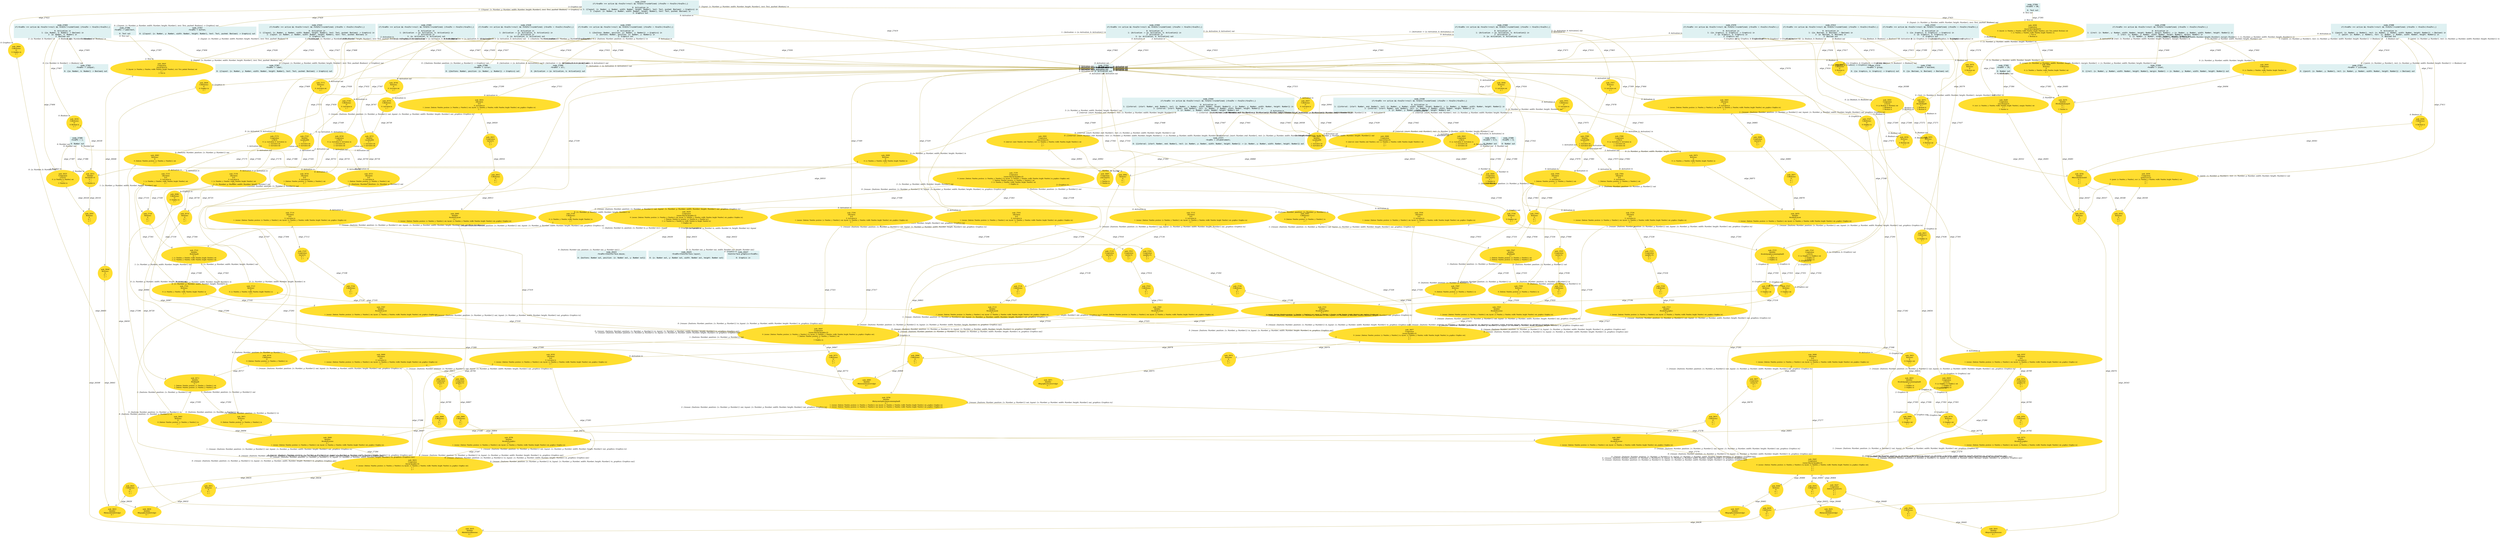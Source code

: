 digraph g{node_26423 [shape="box", style="filled", color="#dff1f2", fontname="Courier", label="node_26423
<%=a0%>=theInterface.mouse;

0: {buttons: Number out, position: {x: Number out, y: Number out}}" ]
node_26425 [shape="box", style="filled", color="#dff1f2", fontname="Courier", label="node_26425
<%=a0%>=theInterface.layout;

0: {x: Number out, y: Number out, width: Number out, height: Number out}" ]
node_26427 [shape="box", style="filled", color="#dff1f2", fontname="Courier", label="node_26427
theInterface.graphics=<%=a0%>;

0: Graphics in" ]
node_26429 [shape="ellipse", style="filled", color="#ffde2f", fontname="Times", label="node_26429
Composition
{mouse:$layout:$graphics:$}
0: {mouse: {buttons: Number, position: {x: Number, y: Number}} out, layout: {x: Number, y: Number, width: Number, height: Number} out, graphics: Graphics in}
1: {buttons: Number in, position: {x: Number in, y: Number in}}
2: {x: Number in, y: Number in, width: Number in, height: Number in}
3: Graphics out" ]
node_26435 [shape="ellipse", style="filled", color="#ffde2f", fontname="Times", label="node_26435
Identifier
#thebuttonsofthemouse
0: ?" ]
node_26438 [shape="ellipse", style="filled", color="#ffde2f", fontname="Times", label="node_26438
CoReference
$?
0: ?
1: ?" ]
node_26441 [shape="ellipse", style="filled", color="#ffde2f", fontname="Times", label="node_26441
Identifier
#thepositionofthemouse
0: ?" ]
node_26444 [shape="ellipse", style="filled", color="#ffde2f", fontname="Times", label="node_26444
CoReference
$?
0: ?
1: ?" ]
node_26447 [shape="ellipse", style="filled", color="#ffde2f", fontname="Times", label="node_26447
Composition
{buttons:$,position:$}
0: ?
1: ?
2: ?" ]
node_26451 [shape="ellipse", style="filled", color="#ffde2f", fontname="Times", label="node_26451
Identifier
#thelayoutforbuttonwidget
0: ?" ]
node_26454 [shape="ellipse", style="filled", color="#ffde2f", fontname="Times", label="node_26454
CoReference
$?
0: ?
1: ?" ]
node_26457 [shape="ellipse", style="filled", color="#ffde2f", fontname="Times", label="node_26457
Identifier
#thegraphicsforbuttonwidget
0: ?" ]
node_26460 [shape="ellipse", style="filled", color="#ffde2f", fontname="Times", label="node_26460
Reference
$!
0: ?
1: ?" ]
node_26463 [shape="ellipse", style="filled", color="#ffde2f", fontname="Times", label="node_26463
Composition
{mouse:$layout:$graphics:$}
0: {mouse: {buttons: Number, position: {x: Number, y: Number}} in, layout: {x: Number, y: Number, width: Number, height: Number} in, graphics: Graphics out}
1: ?
2: ?
3: ?" ]
node_26473 [shape="ellipse", style="filled", color="#ffde2f", fontname="Times", label="node_26473
Reference
$!
0: ?
1: ?" ]
node_26479 [shape="ellipse", style="filled", color="#ffde2f", fontname="Times", label="node_26479
Identifier
#$withaddedmargin$
0: ?
1: ?
2: Number in" ]
node_26484 [shape="ellipse", style="filled", color="#ffde2f", fontname="Times", label="node_26484
Reference
$!
0: {x: Number, y: Number, width: Number, height: Number} out
1: ?" ]
node_26489 [shape="ellipse", style="filled", color="#ffde2f", fontname="Times", label="node_26489
Composition
{rect:$margin:$}
0: {rect: {x: Number, y: Number, width: Number, height: Number}, margin: Number} out
1: ?
2: Number in" ]
node_26493 [shape="ellipse", style="filled", color="#ffde2f", fontname="Times", label="node_26493
CoReference
$?
0: {x: Number, y: Number, width: Number, height: Number} in
1: ?" ]
node_26507 [shape="ellipse", style="filled", color="#ffde2f", fontname="Times", label="node_26507
Reference
$!
0: ?
1: ?" ]
node_26515 [shape="ellipse", style="filled", color="#ffde2f", fontname="Times", label="node_26515
Identifier
#resultof$==$
0: ?
1: ?
2: Number in" ]
node_26520 [shape="ellipse", style="filled", color="#ffde2f", fontname="Times", label="node_26520
Reference
$!
0: Boolean out
1: ?" ]
node_26525 [shape="ellipse", style="filled", color="#ffde2f", fontname="Times", label="node_26525
Composition
{a:$,b:$}
0: {a: Number, b: Number} out
1: ?
2: Number in" ]
node_26529 [shape="ellipse", style="filled", color="#ffde2f", fontname="Times", label="node_26529
CoReference
$?
0: Boolean in
1: ?" ]
node_26542 [shape="ellipse", style="filled", color="#ffde2f", fontname="Times", label="node_26542
Reference
$!
0: ?
1: ?" ]
node_26546 [shape="ellipse", style="filled", color="#ffde2f", fontname="Times", label="node_26546
Identifier
#theresultof$isinside$
0: ?
1: ?
2: ?" ]
node_26551 [shape="ellipse", style="filled", color="#ffde2f", fontname="Times", label="node_26551
Reference
$!
0: Boolean out
1: ?" ]
node_26556 [shape="ellipse", style="filled", color="#ffde2f", fontname="Times", label="node_26556
Composition
{point:$,rect:$}
0: {point: {x: Number, y: Number}, rect: {x: Number, y: Number, width: Number, height: Number}} out
1: ?
2: ?" ]
node_26560 [shape="ellipse", style="filled", color="#ffde2f", fontname="Times", label="node_26560
CoReference
$?
0: Boolean in
1: ?" ]
node_26573 [shape="ellipse", style="filled", color="#ffde2f", fontname="Times", label="node_26573
Identifier
#resultof$and$
0: ?
1: Boolean in
2: Boolean in" ]
node_26578 [shape="ellipse", style="filled", color="#ffde2f", fontname="Times", label="node_26578
Reference
$!
0: Boolean out
1: ?" ]
node_26583 [shape="ellipse", style="filled", color="#ffde2f", fontname="Times", label="node_26583
Composition
{a:$,b:$}
0: {a: Boolean, b: Boolean} out
1: Boolean in
2: Boolean in" ]
node_26587 [shape="ellipse", style="filled", color="#ffde2f", fontname="Times", label="node_26587
CoReference
$?
0: Boolean in
1: ?" ]
node_26599 [shape="ellipse", style="filled", color="#ffde2f", fontname="Times", label="node_26599
Composition
{layout:$text:$pushed:$}
0: {layout: {x: Number, y: Number, width: Number, height: Number}, text: Text, pushed: Boolean} out
1: {x: Number, y: Number, width: Number, height: Number} in
2: Text in
3: Boolean in" ]
node_26604 [shape="ellipse", style="filled", color="#ffde2f", fontname="Times", label="node_26604
CoReference
$?
0: Graphics in
1: ?" ]
node_26622 [shape="ellipse", style="filled", color="#ffde2f", fontname="Times", label="node_26622
Identifier
#thelayoutforlabelwidget
0: ?" ]
node_26625 [shape="ellipse", style="filled", color="#ffde2f", fontname="Times", label="node_26625
CoReference
$?
0: ?
1: ?" ]
node_26628 [shape="ellipse", style="filled", color="#ffde2f", fontname="Times", label="node_26628
Identifier
#thegraphicsforlabelwidget
0: ?" ]
node_26631 [shape="ellipse", style="filled", color="#ffde2f", fontname="Times", label="node_26631
Reference
$!
0: ?
1: ?" ]
node_26634 [shape="ellipse", style="filled", color="#ffde2f", fontname="Times", label="node_26634
Composition
{layout:$graphics:$}
0: {mouse: {buttons: Number, position: {x: Number, y: Number}} in, layout: {x: Number, y: Number, width: Number, height: Number} in, graphics: Graphics out}
1: ?
2: ?" ]
node_26640 [shape="ellipse", style="filled", color="#ffde2f", fontname="Times", label="node_26640
Reference
$!
0: ?
1: ?" ]
node_26645 [shape="ellipse", style="filled", color="#ffde2f", fontname="Times", label="node_26645
Composition
{layout:$text:$}
0: {layout: {x: Number, y: Number, width: Number, height: Number}, text: Text, pushed: Boolean} out
1: ?
2: Text in" ]
node_26649 [shape="ellipse", style="filled", color="#ffde2f", fontname="Times", label="node_26649
CoReference
$?
0: Graphics in
1: ?" ]
node_26667 [shape="ellipse", style="filled", color="#ffde2f", fontname="Times", label="node_26667
Identifier
#resultof$.mouse
0: ?
1: {mouse: {buttons: Number, position: {x: Number, y: Number}} out, layout: {x: Number, y: Number, width: Number, height: Number} out, graphics: Graphics in}" ]
node_26671 [shape="ellipse", style="filled", color="#ffde2f", fontname="Times", label="node_26671
Reference
$!
0: {buttons: Number, position: {x: Number, y: Number}} in
1: ?" ]
node_26674 [shape="ellipse", style="filled", color="#ffde2f", fontname="Times", label="node_26674
CoReference
$?
0: ?
1: ?" ]
node_26677 [shape="ellipse", style="filled", color="#ffde2f", fontname="Times", label="node_26677
Composition
{mouse:$}
0: ?
1: ?" ]
node_26680 [shape="ellipse", style="filled", color="#ffde2f", fontname="Times", label="node_26680
Affectation
$=$
0: Activation in
1: {mouse: {buttons: Number, position: {x: Number, y: Number}} out, layout: {x: Number, y: Number, width: Number, height: Number} out, graphics: Graphics in}
2: ?" ]
node_26689 [shape="ellipse", style="filled", color="#ffde2f", fontname="Times", label="node_26689
Identifier
#resultof$.mouse
0: ?
1: {mouse: {buttons: Number, position: {x: Number, y: Number}} out, layout: {x: Number, y: Number, width: Number, height: Number} out, graphics: Graphics in}" ]
node_26693 [shape="ellipse", style="filled", color="#ffde2f", fontname="Times", label="node_26693
Reference
$!
0: {buttons: Number, position: {x: Number, y: Number}} in
1: ?" ]
node_26696 [shape="ellipse", style="filled", color="#ffde2f", fontname="Times", label="node_26696
CoReference
$?
0: ?
1: ?" ]
node_26699 [shape="ellipse", style="filled", color="#ffde2f", fontname="Times", label="node_26699
Composition
{mouse:$}
0: ?
1: ?" ]
node_26702 [shape="ellipse", style="filled", color="#ffde2f", fontname="Times", label="node_26702
Affectation
$=$
0: Activation in
1: {mouse: {buttons: Number, position: {x: Number, y: Number}} out, layout: {x: Number, y: Number, width: Number, height: Number} out, graphics: Graphics in}
2: ?" ]
node_26711 [shape="ellipse", style="filled", color="#ffde2f", fontname="Times", label="node_26711
Identifier
#both$and$
0: ?
1: {buttons: Number, position: {x: Number, y: Number}} out
2: {buttons: Number, position: {x: Number, y: Number}} out" ]
node_26716 [shape="ellipse", style="filled", color="#ffde2f", fontname="Times", label="node_26716
CoReference
$?
0: {buttons: Number, position: {x: Number, y: Number}} in
1: ?" ]
node_26719 [shape="ellipse", style="filled", color="#ffde2f", fontname="Times", label="node_26719
Reference
$!
0: ?
1: ?" ]
node_26723 [shape="ellipse", style="filled", color="#ffde2f", fontname="Times", label="node_26723
Affectation
$=$
0: Activation in
1: {buttons: Number, position: {x: Number, y: Number}} out
2: ?" ]
node_26728 [shape="ellipse", style="filled", color="#ffde2f", fontname="Times", label="node_26728
Affectation
$=$
0: Activation in
1: {buttons: Number, position: {x: Number, y: Number}} out
2: ?" ]
node_26733 [shape="ellipse", style="filled", color="#ffde2f", fontname="Times", label="node_26733
Identifier
variableall$$
0: ?
1: Activation out
2: Activation out" ]
node_26738 [shape="ellipse", style="filled", color="#ffde2f", fontname="Times", label="node_26738
CoReference
$?
0: Activation in
1: ?" ]
node_26746 [shape="ellipse", style="filled", color="#ffde2f", fontname="Times", label="node_26746
Reference
$!
0: Activation out
1: ?" ]
node_26749 [shape="ellipse", style="filled", color="#ffde2f", fontname="Times", label="node_26749
Composition
{a:$b:$}
0: {a: Activation, b: Activation} in
1: Activation out
2: Activation out" ]
node_26766 [shape="ellipse", style="filled", color="#ffde2f", fontname="Times", label="node_26766
Identifier
#thelayoutofsplitcolumncontaining$and$
0: ?
1: {mouse: {buttons: Number, position: {x: Number, y: Number}} out, layout: {x: Number, y: Number, width: Number, height: Number} out, graphics: Graphics in}
2: {mouse: {buttons: Number, position: {x: Number, y: Number}} out, layout: {x: Number, y: Number, width: Number, height: Number} out, graphics: Graphics in}" ]
node_26771 [shape="ellipse", style="filled", color="#ffde2f", fontname="Times", label="node_26771
CoReference
$?
0: ?
1: ?" ]
node_26774 [shape="ellipse", style="filled", color="#ffde2f", fontname="Times", label="node_26774
Identifier
#resultof$.graphics
0: ?
1: {mouse: {buttons: Number, position: {x: Number, y: Number}} out, layout: {x: Number, y: Number, width: Number, height: Number} out, graphics: Graphics in}" ]
node_26778 [shape="ellipse", style="filled", color="#ffde2f", fontname="Times", label="node_26778
Reference
$!
0: Graphics out
1: ?" ]
node_26781 [shape="ellipse", style="filled", color="#ffde2f", fontname="Times", label="node_26781
CoReference
$?
0: ?
1: ?" ]
node_26784 [shape="ellipse", style="filled", color="#ffde2f", fontname="Times", label="node_26784
Composition
{graphics:$}
0: ?
1: ?" ]
node_26787 [shape="ellipse", style="filled", color="#ffde2f", fontname="Times", label="node_26787
Affectation
$=$
0: Activation in
1: {mouse: {buttons: Number, position: {x: Number, y: Number}} out, layout: {x: Number, y: Number, width: Number, height: Number} out, graphics: Graphics in}
2: ?" ]
node_26796 [shape="ellipse", style="filled", color="#ffde2f", fontname="Times", label="node_26796
Identifier
#resultof$.graphics
0: ?
1: {mouse: {buttons: Number, position: {x: Number, y: Number}} out, layout: {x: Number, y: Number, width: Number, height: Number} out, graphics: Graphics in}" ]
node_26800 [shape="ellipse", style="filled", color="#ffde2f", fontname="Times", label="node_26800
Reference
$!
0: Graphics out
1: ?" ]
node_26803 [shape="ellipse", style="filled", color="#ffde2f", fontname="Times", label="node_26803
CoReference
$?
0: ?
1: ?" ]
node_26806 [shape="ellipse", style="filled", color="#ffde2f", fontname="Times", label="node_26806
Composition
{graphics:$}
0: ?
1: ?" ]
node_26809 [shape="ellipse", style="filled", color="#ffde2f", fontname="Times", label="node_26809
Affectation
$=$
0: Activation in
1: {mouse: {buttons: Number, position: {x: Number, y: Number}} out, layout: {x: Number, y: Number, width: Number, height: Number} out, graphics: Graphics in}
2: ?" ]
node_26818 [shape="ellipse", style="filled", color="#ffde2f", fontname="Times", label="node_26818
Identifier
#resultofgraphicscontaining$and$
0: ?
1: Graphics in
2: Graphics in" ]
node_26823 [shape="ellipse", style="filled", color="#ffde2f", fontname="Times", label="node_26823
Reference
$!
0: Graphics out
1: ?" ]
node_26829 [shape="ellipse", style="filled", color="#ffde2f", fontname="Times", label="node_26829
Composition
{a:$,b:$}
0: {a: Graphics, b: Graphics} out
1: Graphics in
2: Graphics in" ]
node_26833 [shape="ellipse", style="filled", color="#ffde2f", fontname="Times", label="node_26833
CoReference
$?
0: Graphics in
1: ?" ]
node_26845 [shape="ellipse", style="filled", color="#ffde2f", fontname="Times", label="node_26845
Composition
{mouse:$layout:$graphics:$}
0: {mouse: {buttons: Number, position: {x: Number, y: Number}} in, layout: {x: Number, y: Number, width: Number, height: Number} in, graphics: Graphics out}
1: {buttons: Number, position: {x: Number, y: Number}} out
2: ?
3: Graphics in" ]
node_26858 [shape="ellipse", style="filled", color="#ffde2f", fontname="Times", label="node_26858
Composition
{start:$end:$}
0: ?
1: Number in
2: Number in" ]
node_26862 [shape="ellipse", style="filled", color="#ffde2f", fontname="Times", label="node_26862
Reference
$!
0: ?
1: ?" ]
node_26866 [shape="ellipse", style="filled", color="#ffde2f", fontname="Times", label="node_26866
Composition
{interval:$rect:$}
0: {interval: {start: Number, end: Number}, rect: {x: Number, y: Number, width: Number, height: Number}} out
1: ?
2: ?" ]
node_26870 [shape="ellipse", style="filled", color="#ffde2f", fontname="Times", label="node_26870
Identifier
#resultof$.layout
0: ?
1: {mouse: {buttons: Number, position: {x: Number, y: Number}} out, layout: {x: Number, y: Number, width: Number, height: Number} out, graphics: Graphics in}" ]
node_26874 [shape="ellipse", style="filled", color="#ffde2f", fontname="Times", label="node_26874
Reference
$!
0: {x: Number, y: Number, width: Number, height: Number} in
1: ?" ]
node_26877 [shape="ellipse", style="filled", color="#ffde2f", fontname="Times", label="node_26877
CoReference
$?
0: ?
1: ?" ]
node_26880 [shape="ellipse", style="filled", color="#ffde2f", fontname="Times", label="node_26880
Composition
{layout:$}
0: ?
1: ?" ]
node_26883 [shape="ellipse", style="filled", color="#ffde2f", fontname="Times", label="node_26883
Affectation
$=$
0: Activation in
1: {mouse: {buttons: Number, position: {x: Number, y: Number}} out, layout: {x: Number, y: Number, width: Number, height: Number} out, graphics: Graphics in}
2: ?" ]
node_26897 [shape="ellipse", style="filled", color="#ffde2f", fontname="Times", label="node_26897
Composition
{start:$end:$}
0: ?
1: Number in
2: Number in" ]
node_26901 [shape="ellipse", style="filled", color="#ffde2f", fontname="Times", label="node_26901
Composition
{interval:$rect:$}
0: {interval: {start: Number, end: Number}, rect: {x: Number, y: Number, width: Number, height: Number}} out
1: ?
2: ?" ]
node_26905 [shape="ellipse", style="filled", color="#ffde2f", fontname="Times", label="node_26905
Identifier
#resultof$.layout
0: ?
1: {mouse: {buttons: Number, position: {x: Number, y: Number}} out, layout: {x: Number, y: Number, width: Number, height: Number} out, graphics: Graphics in}" ]
node_26909 [shape="ellipse", style="filled", color="#ffde2f", fontname="Times", label="node_26909
Reference
$!
0: {x: Number, y: Number, width: Number, height: Number} in
1: ?" ]
node_26912 [shape="ellipse", style="filled", color="#ffde2f", fontname="Times", label="node_26912
CoReference
$?
0: ?
1: ?" ]
node_26915 [shape="ellipse", style="filled", color="#ffde2f", fontname="Times", label="node_26915
Composition
{layout:$}
0: ?
1: ?" ]
node_26918 [shape="ellipse", style="filled", color="#ffde2f", fontname="Times", label="node_26918
Affectation
$=$
0: Activation in
1: {mouse: {buttons: Number, position: {x: Number, y: Number}} out, layout: {x: Number, y: Number, width: Number, height: Number} out, graphics: Graphics in}
2: ?" ]
node_26932 [shape="ellipse", style="filled", color="#ffde2f", fontname="Times", label="node_26932
Identifier
variableall$$
0: ?
1: Activation out
2: Activation out" ]
node_26937 [shape="ellipse", style="filled", color="#ffde2f", fontname="Times", label="node_26937
CoReference
$?
0: Activation in
1: ?" ]
node_26940 [shape="ellipse", style="filled", color="#ffde2f", fontname="Times", label="node_26940
Reference
$!
0: Activation out
1: ?" ]
node_26943 [shape="ellipse", style="filled", color="#ffde2f", fontname="Times", label="node_26943
Composition
{a:$b:$}
0: {a: Activation, b: Activation} in
1: Activation out
2: Activation out" ]
node_26965 [shape="ellipse", style="filled", color="#ffde2f", fontname="Times", label="node_26965
Identifier
#themouseforcursorwidget
0: ?" ]
node_26968 [shape="ellipse", style="filled", color="#ffde2f", fontname="Times", label="node_26968
CoReference
$?
0: ?
1: ?" ]
node_26971 [shape="ellipse", style="filled", color="#ffde2f", fontname="Times", label="node_26971
Identifier
#thegraphicsforcursorwidget
0: ?" ]
node_26974 [shape="ellipse", style="filled", color="#ffde2f", fontname="Times", label="node_26974
Reference
$!
0: ?
1: ?" ]
node_26977 [shape="ellipse", style="filled", color="#ffde2f", fontname="Times", label="node_26977
Composition
{mouse:$graphics:$}
0: {mouse: {buttons: Number, position: {x: Number, y: Number}} in, layout: {x: Number, y: Number, width: Number, height: Number} in, graphics: Graphics out}
1: ?
2: ?" ]
node_26983 [shape="ellipse", style="filled", color="#ffde2f", fontname="Times", label="node_26983
Reference
$!
0: {buttons: Number, position: {x: Number, y: Number}} out
1: ?" ]
node_26986 [shape="ellipse", style="filled", color="#ffde2f", fontname="Times", label="node_26986
CoReference
$?
0: Graphics in
1: ?" ]
node_27003 [shape="ellipse", style="filled", color="#ffde2f", fontname="Times", label="node_27003
Identifier
#resultof$.mouse
0: ?
1: {mouse: {buttons: Number, position: {x: Number, y: Number}} out, layout: {x: Number, y: Number, width: Number, height: Number} out, graphics: Graphics in}" ]
node_27007 [shape="ellipse", style="filled", color="#ffde2f", fontname="Times", label="node_27007
Reference
$!
0: {buttons: Number, position: {x: Number, y: Number}} in
1: ?" ]
node_27010 [shape="ellipse", style="filled", color="#ffde2f", fontname="Times", label="node_27010
CoReference
$?
0: ?
1: ?" ]
node_27013 [shape="ellipse", style="filled", color="#ffde2f", fontname="Times", label="node_27013
Composition
{mouse:$}
0: ?
1: ?" ]
node_27016 [shape="ellipse", style="filled", color="#ffde2f", fontname="Times", label="node_27016
Affectation
$=$
0: Activation in
1: {mouse: {buttons: Number, position: {x: Number, y: Number}} out, layout: {x: Number, y: Number, width: Number, height: Number} out, graphics: Graphics in}
2: ?" ]
node_27025 [shape="ellipse", style="filled", color="#ffde2f", fontname="Times", label="node_27025
Identifier
#resultof$.mouse
0: ?
1: {mouse: {buttons: Number, position: {x: Number, y: Number}} out, layout: {x: Number, y: Number, width: Number, height: Number} out, graphics: Graphics in}" ]
node_27029 [shape="ellipse", style="filled", color="#ffde2f", fontname="Times", label="node_27029
Reference
$!
0: {buttons: Number, position: {x: Number, y: Number}} in
1: ?" ]
node_27032 [shape="ellipse", style="filled", color="#ffde2f", fontname="Times", label="node_27032
CoReference
$?
0: ?
1: ?" ]
node_27035 [shape="ellipse", style="filled", color="#ffde2f", fontname="Times", label="node_27035
Composition
{mouse:$}
0: ?
1: ?" ]
node_27038 [shape="ellipse", style="filled", color="#ffde2f", fontname="Times", label="node_27038
Affectation
$=$
0: Activation in
1: {mouse: {buttons: Number, position: {x: Number, y: Number}} out, layout: {x: Number, y: Number, width: Number, height: Number} out, graphics: Graphics in}
2: ?" ]
node_27047 [shape="ellipse", style="filled", color="#ffde2f", fontname="Times", label="node_27047
Identifier
#both$and$
0: ?
1: {buttons: Number, position: {x: Number, y: Number}} out
2: {buttons: Number, position: {x: Number, y: Number}} out" ]
node_27052 [shape="ellipse", style="filled", color="#ffde2f", fontname="Times", label="node_27052
CoReference
$?
0: {buttons: Number, position: {x: Number, y: Number}} in
1: ?" ]
node_27055 [shape="ellipse", style="filled", color="#ffde2f", fontname="Times", label="node_27055
Reference
$!
0: ?
1: ?" ]
node_27059 [shape="ellipse", style="filled", color="#ffde2f", fontname="Times", label="node_27059
Affectation
$=$
0: Activation in
1: {buttons: Number, position: {x: Number, y: Number}} out
2: ?" ]
node_27064 [shape="ellipse", style="filled", color="#ffde2f", fontname="Times", label="node_27064
Affectation
$=$
0: Activation in
1: {buttons: Number, position: {x: Number, y: Number}} out
2: ?" ]
node_27069 [shape="ellipse", style="filled", color="#ffde2f", fontname="Times", label="node_27069
Identifier
variableall$$
0: ?
1: Activation out
2: Activation out" ]
node_27074 [shape="ellipse", style="filled", color="#ffde2f", fontname="Times", label="node_27074
CoReference
$?
0: Activation in
1: ?" ]
node_27077 [shape="ellipse", style="filled", color="#ffde2f", fontname="Times", label="node_27077
Reference
$!
0: Activation out
1: ?" ]
node_27080 [shape="ellipse", style="filled", color="#ffde2f", fontname="Times", label="node_27080
Composition
{a:$b:$}
0: {a: Activation, b: Activation} in
1: Activation out
2: Activation out" ]
node_27097 [shape="ellipse", style="filled", color="#ffde2f", fontname="Times", label="node_27097
Identifier
#resultof$.layout
0: ?
1: {mouse: {buttons: Number, position: {x: Number, y: Number}} out, layout: {x: Number, y: Number, width: Number, height: Number} out, graphics: Graphics in}" ]
node_27101 [shape="ellipse", style="filled", color="#ffde2f", fontname="Times", label="node_27101
Reference
$!
0: {x: Number, y: Number, width: Number, height: Number} in
1: ?" ]
node_27104 [shape="ellipse", style="filled", color="#ffde2f", fontname="Times", label="node_27104
CoReference
$?
0: ?
1: ?" ]
node_27107 [shape="ellipse", style="filled", color="#ffde2f", fontname="Times", label="node_27107
Composition
{layout:$}
0: ?
1: ?" ]
node_27110 [shape="ellipse", style="filled", color="#ffde2f", fontname="Times", label="node_27110
Affectation
$=$
0: Activation in
1: {mouse: {buttons: Number, position: {x: Number, y: Number}} out, layout: {x: Number, y: Number, width: Number, height: Number} out, graphics: Graphics in}
2: ?" ]
node_27119 [shape="ellipse", style="filled", color="#ffde2f", fontname="Times", label="node_27119
Identifier
#resultof$.layout
0: ?
1: {mouse: {buttons: Number, position: {x: Number, y: Number}} out, layout: {x: Number, y: Number, width: Number, height: Number} out, graphics: Graphics in}" ]
node_27123 [shape="ellipse", style="filled", color="#ffde2f", fontname="Times", label="node_27123
Reference
$!
0: {x: Number, y: Number, width: Number, height: Number} in
1: ?" ]
node_27126 [shape="ellipse", style="filled", color="#ffde2f", fontname="Times", label="node_27126
CoReference
$?
0: ?
1: ?" ]
node_27129 [shape="ellipse", style="filled", color="#ffde2f", fontname="Times", label="node_27129
Composition
{layout:$}
0: ?
1: ?" ]
node_27132 [shape="ellipse", style="filled", color="#ffde2f", fontname="Times", label="node_27132
Affectation
$=$
0: Activation in
1: {mouse: {buttons: Number, position: {x: Number, y: Number}} out, layout: {x: Number, y: Number, width: Number, height: Number} out, graphics: Graphics in}
2: ?" ]
node_27141 [shape="ellipse", style="filled", color="#ffde2f", fontname="Times", label="node_27141
Identifier
#both2$and$
0: ?
1: {x: Number, y: Number, width: Number, height: Number} out
2: {x: Number, y: Number, width: Number, height: Number} out" ]
node_27146 [shape="ellipse", style="filled", color="#ffde2f", fontname="Times", label="node_27146
CoReference
$?
0: {x: Number, y: Number, width: Number, height: Number} in
1: ?" ]
node_27149 [shape="ellipse", style="filled", color="#ffde2f", fontname="Times", label="node_27149
Reference
$!
0: ?
1: ?" ]
node_27153 [shape="ellipse", style="filled", color="#ffde2f", fontname="Times", label="node_27153
Affectation
$=$
0: Activation in
1: {x: Number, y: Number, width: Number, height: Number} out
2: ?" ]
node_27158 [shape="ellipse", style="filled", color="#ffde2f", fontname="Times", label="node_27158
Affectation
$=$
0: Activation in
1: {x: Number, y: Number, width: Number, height: Number} out
2: ?" ]
node_27163 [shape="ellipse", style="filled", color="#ffde2f", fontname="Times", label="node_27163
Identifier
variableall$$
0: ?
1: Activation out
2: Activation out" ]
node_27168 [shape="ellipse", style="filled", color="#ffde2f", fontname="Times", label="node_27168
CoReference
$?
0: Activation in
1: ?" ]
node_27171 [shape="ellipse", style="filled", color="#ffde2f", fontname="Times", label="node_27171
Reference
$!
0: Activation out
1: ?" ]
node_27174 [shape="ellipse", style="filled", color="#ffde2f", fontname="Times", label="node_27174
Composition
{a:$b:$}
0: {a: Activation, b: Activation} in
1: Activation out
2: Activation out" ]
node_27191 [shape="ellipse", style="filled", color="#ffde2f", fontname="Times", label="node_27191
Identifier
#resultof$.graphics
0: ?
1: {mouse: {buttons: Number, position: {x: Number, y: Number}} out, layout: {x: Number, y: Number, width: Number, height: Number} out, graphics: Graphics in}" ]
node_27195 [shape="ellipse", style="filled", color="#ffde2f", fontname="Times", label="node_27195
Reference
$!
0: Graphics out
1: ?" ]
node_27198 [shape="ellipse", style="filled", color="#ffde2f", fontname="Times", label="node_27198
CoReference
$?
0: ?
1: ?" ]
node_27201 [shape="ellipse", style="filled", color="#ffde2f", fontname="Times", label="node_27201
Composition
{graphics:$}
0: ?
1: ?" ]
node_27204 [shape="ellipse", style="filled", color="#ffde2f", fontname="Times", label="node_27204
Affectation
$=$
0: Activation in
1: {mouse: {buttons: Number, position: {x: Number, y: Number}} out, layout: {x: Number, y: Number, width: Number, height: Number} out, graphics: Graphics in}
2: ?" ]
node_27213 [shape="ellipse", style="filled", color="#ffde2f", fontname="Times", label="node_27213
Identifier
#resultof$.graphics
0: ?
1: {mouse: {buttons: Number, position: {x: Number, y: Number}} out, layout: {x: Number, y: Number, width: Number, height: Number} out, graphics: Graphics in}" ]
node_27217 [shape="ellipse", style="filled", color="#ffde2f", fontname="Times", label="node_27217
Reference
$!
0: Graphics out
1: ?" ]
node_27220 [shape="ellipse", style="filled", color="#ffde2f", fontname="Times", label="node_27220
CoReference
$?
0: ?
1: ?" ]
node_27223 [shape="ellipse", style="filled", color="#ffde2f", fontname="Times", label="node_27223
Composition
{graphics:$}
0: ?
1: ?" ]
node_27226 [shape="ellipse", style="filled", color="#ffde2f", fontname="Times", label="node_27226
Affectation
$=$
0: Activation in
1: {mouse: {buttons: Number, position: {x: Number, y: Number}} out, layout: {x: Number, y: Number, width: Number, height: Number} out, graphics: Graphics in}
2: ?" ]
node_27235 [shape="ellipse", style="filled", color="#ffde2f", fontname="Times", label="node_27235
Identifier
#resultofgraphicscontaining$and$
0: ?
1: Graphics in
2: Graphics in" ]
node_27240 [shape="ellipse", style="filled", color="#ffde2f", fontname="Times", label="node_27240
Reference
$!
0: Graphics out
1: ?" ]
node_27243 [shape="ellipse", style="filled", color="#ffde2f", fontname="Times", label="node_27243
Composition
{a:$,b:$}
0: {a: Graphics, b: Graphics} out
1: Graphics in
2: Graphics in" ]
node_27247 [shape="ellipse", style="filled", color="#ffde2f", fontname="Times", label="node_27247
CoReference
$?
0: Graphics in
1: ?" ]
node_27259 [shape="ellipse", style="filled", color="#ffde2f", fontname="Times", label="node_27259
Composition
{mouse:$layout:$graphics:$}
0: {mouse: {buttons: Number, position: {x: Number, y: Number}} in, layout: {x: Number, y: Number, width: Number, height: Number} in, graphics: Graphics out}
1: {buttons: Number, position: {x: Number, y: Number}} out
2: {x: Number, y: Number, width: Number, height: Number} out
3: Graphics in" ]
node_27264 [shape="box", style="filled", color="#dff1f2", fontname="Courier", label="node_27264
<%=a0%> = active;

0: Activation out" ]
node_27357 [shape="box", style="filled", color="#dff1f2", fontname="Courier", label="node_27357
<%=a0%> = button;

0: {{layout: {x: Number, y: Number, width: Number, height: Number}, text: Text, pushed: Boolean} -> Graphics} out" ]
node_27359 [shape="box", style="filled", color="#dff1f2", fontname="Courier", label="node_27359
<%=a0%> = inset;

0: {{rect: {x: Number, y: Number, width: Number, height: Number}, margin: Number} -> {x: Number, y: Number, width: Number, height: Number}} out" ]
node_27361 [shape="box", style="filled", color="#dff1f2", fontname="Courier", label="node_27361
<%=a0%> = isEqual;

0: {{a: Number, b: Number} -> Boolean} out" ]
node_27363 [shape="box", style="filled", color="#dff1f2", fontname="Courier", label="node_27363
<%=a0%> = isInside;

0: {{point: {x: Number, y: Number}, rect: {x: Number, y: Number, width: Number, height: Number}} -> Boolean} out" ]
node_27365 [shape="box", style="filled", color="#dff1f2", fontname="Courier", label="node_27365
<%=a0%> = boolAnd;

0: {{a: Boolean, b: Boolean} -> Boolean} out" ]
node_27367 [shape="box", style="filled", color="#dff1f2", fontname="Courier", label="node_27367
<%=a0%> = label;

0: {{layout: {x: Number, y: Number, width: Number, height: Number}, text: Text, pushed: Boolean} -> Graphics} out" ]
node_27369 [shape="box", style="filled", color="#dff1f2", fontname="Courier", label="node_27369
<%=a0%> = all;

0: {Activation -> {a: Activation, b: Activation}} out" ]
node_27374 [shape="box", style="filled", color="#dff1f2", fontname="Courier", label="node_27374
<%=a0%> = group;

0: {{a: Graphics, b: Graphics} -> Graphics} out" ]
node_27377 [shape="box", style="filled", color="#dff1f2", fontname="Courier", label="node_27377
<%=a0%> = columnElement;

0: {{interval: {start: Number, end: Number}, rect: {x: Number, y: Number, width: Number, height: Number}} -> {x: Number, y: Number, width: Number, height: Number}} out" ]
node_27380 [shape="box", style="filled", color="#dff1f2", fontname="Courier", label="node_27380
<%=a0%> = cursor;

0: {{buttons: Number, position: {x: Number, y: Number}} -> Graphics} out" ]
node_27382 [shape="box", style="filled", color="#dff1f2", fontname="Courier", label="node_27382
<%=a0%> = 20;

0: Number out" ]
node_27385 [shape="box", style="filled", color="#dff1f2", fontname="Courier", label="node_27385
<%=a0%> = 1;

0: Number out" ]
node_27389 [shape="box", style="filled", color="#dff1f2", fontname="Courier", label="node_27389
<%=a0%> = 0;

0: Number out" ]
node_27391 [shape="box", style="filled", color="#dff1f2", fontname="Courier", label="node_27391
<%=a0%> = 0.5;

0: Number out" ]
node_27394 [shape="box", style="filled", color="#dff1f2", fontname="Courier", label="node_27394
<%=a0%> = OK;

0: Text out" ]
node_27396 [shape="box", style="filled", color="#dff1f2", fontname="Courier", label="node_27396
<%=a0%> = Labeltext;

0: Text out" ]
node_27398 [shape="box", style="filled", color="#dff1f2", fontname="Courier", label="node_27398
if(<%=a0%> === active && <%=a1%>!==null && <%=a1%>!==undefined) {<%=a3%> = <%=a1%>(<%=a2%>);}

0: Activation in
1: {{rect: {x: Number, y: Number, width: Number, height: Number}, margin: Number} -> {x: Number, y: Number, width: Number, height: Number}} in
2: {rect: {x: Number, y: Number, width: Number, height: Number}, margin: Number} in
3: {x: Number, y: Number, width: Number, height: Number} out" ]
node_27403 [shape="box", style="filled", color="#dff1f2", fontname="Courier", label="node_27403
if(<%=a0%> === active && <%=a1%>!==null && <%=a1%>!==undefined) {<%=a3%> = <%=a1%>(<%=a2%>);}

0: Activation in
1: {{a: Number, b: Number} -> Boolean} in
2: {a: Number, b: Number} in
3: Boolean out" ]
node_27408 [shape="box", style="filled", color="#dff1f2", fontname="Courier", label="node_27408
if(<%=a0%> === active && <%=a1%>!==null && <%=a1%>!==undefined) {<%=a3%> = <%=a1%>(<%=a2%>);}

0: Activation in
1: {{point: {x: Number, y: Number}, rect: {x: Number, y: Number, width: Number, height: Number}} -> Boolean} in
2: {point: {x: Number, y: Number}, rect: {x: Number, y: Number, width: Number, height: Number}} in
3: Boolean out" ]
node_27413 [shape="box", style="filled", color="#dff1f2", fontname="Courier", label="node_27413
if(<%=a0%> === active && <%=a1%>!==null && <%=a1%>!==undefined) {<%=a3%> = <%=a1%>(<%=a2%>);}

0: Activation in
1: {{a: Boolean, b: Boolean} -> Boolean} in
2: {a: Boolean, b: Boolean} in
3: Boolean out" ]
node_27418 [shape="box", style="filled", color="#dff1f2", fontname="Courier", label="node_27418
if(<%=a0%> === active && <%=a1%>!==null && <%=a1%>!==undefined) {<%=a3%> = <%=a1%>(<%=a2%>);}

0: Activation in
1: {{layout: {x: Number, y: Number, width: Number, height: Number}, text: Text, pushed: Boolean} -> Graphics} in
2: {layout: {x: Number, y: Number, width: Number, height: Number}, text: Text, pushed: Boolean} in
3: Graphics out" ]
node_27423 [shape="box", style="filled", color="#dff1f2", fontname="Courier", label="node_27423
if(<%=a0%> === active && <%=a1%>!==null && <%=a1%>!==undefined) {<%=a3%> = <%=a1%>(<%=a2%>);}

0: Activation in
1: {{layout: {x: Number, y: Number, width: Number, height: Number}, text: Text, pushed: Boolean} -> Graphics} in
2: {layout: {x: Number, y: Number, width: Number, height: Number}, text: Text, pushed: Boolean} in
3: Graphics out" ]
node_27428 [shape="box", style="filled", color="#dff1f2", fontname="Courier", label="node_27428
if(<%=a0%> === active && <%=a1%>!==null && <%=a1%>!==undefined) {<%=a3%> = <%=a1%>(<%=a2%>);}

0: Activation in
1: {Activation -> {a: Activation, b: Activation}} in
2: Activation in
3: {a: Activation, b: Activation} out" ]
node_27433 [shape="box", style="filled", color="#dff1f2", fontname="Courier", label="node_27433
if(<%=a0%> === active && <%=a1%>!==null && <%=a1%>!==undefined) {<%=a3%> = <%=a1%>(<%=a2%>);}

0: Activation in
1: {{a: Graphics, b: Graphics} -> Graphics} in
2: {a: Graphics, b: Graphics} in
3: Graphics out" ]
node_27438 [shape="box", style="filled", color="#dff1f2", fontname="Courier", label="node_27438
if(<%=a0%> === active && <%=a1%>!==null && <%=a1%>!==undefined) {<%=a3%> = <%=a1%>(<%=a2%>);}

0: Activation in
1: {{interval: {start: Number, end: Number}, rect: {x: Number, y: Number, width: Number, height: Number}} -> {x: Number, y: Number, width: Number, height: Number}} in
2: {interval: {start: Number, end: Number}, rect: {x: Number, y: Number, width: Number, height: Number}} in
3: {x: Number, y: Number, width: Number, height: Number} out" ]
node_27444 [shape="box", style="filled", color="#dff1f2", fontname="Courier", label="node_27444
if(<%=a0%> === active && <%=a1%>!==null && <%=a1%>!==undefined) {<%=a3%> = <%=a1%>(<%=a2%>);}

0: Activation in
1: {{interval: {start: Number, end: Number}, rect: {x: Number, y: Number, width: Number, height: Number}} -> {x: Number, y: Number, width: Number, height: Number}} in
2: {interval: {start: Number, end: Number}, rect: {x: Number, y: Number, width: Number, height: Number}} in
3: {x: Number, y: Number, width: Number, height: Number} out" ]
node_27450 [shape="box", style="filled", color="#dff1f2", fontname="Courier", label="node_27450
if(<%=a0%> === active && <%=a1%>!==null && <%=a1%>!==undefined) {<%=a3%> = <%=a1%>(<%=a2%>);}

0: Activation in
1: {Activation -> {a: Activation, b: Activation}} in
2: Activation in
3: {a: Activation, b: Activation} out" ]
node_27455 [shape="box", style="filled", color="#dff1f2", fontname="Courier", label="node_27455
if(<%=a0%> === active && <%=a1%>!==null && <%=a1%>!==undefined) {<%=a3%> = <%=a1%>(<%=a2%>);}

0: Activation in
1: {{buttons: Number, position: {x: Number, y: Number}} -> Graphics} in
2: {buttons: Number, position: {x: Number, y: Number}} in
3: Graphics out" ]
node_27460 [shape="box", style="filled", color="#dff1f2", fontname="Courier", label="node_27460
if(<%=a0%> === active && <%=a1%>!==null && <%=a1%>!==undefined) {<%=a3%> = <%=a1%>(<%=a2%>);}

0: Activation in
1: {Activation -> {a: Activation, b: Activation}} in
2: Activation in
3: {a: Activation, b: Activation} out" ]
node_27465 [shape="box", style="filled", color="#dff1f2", fontname="Courier", label="node_27465
if(<%=a0%> === active && <%=a1%>!==null && <%=a1%>!==undefined) {<%=a3%> = <%=a1%>(<%=a2%>);}

0: Activation in
1: {Activation -> {a: Activation, b: Activation}} in
2: Activation in
3: {a: Activation, b: Activation} out" ]
node_27470 [shape="box", style="filled", color="#dff1f2", fontname="Courier", label="node_27470
if(<%=a0%> === active && <%=a1%>!==null && <%=a1%>!==undefined) {<%=a3%> = <%=a1%>(<%=a2%>);}

0: Activation in
1: {{a: Graphics, b: Graphics} -> Graphics} in
2: {a: Graphics, b: Graphics} in
3: Graphics out" ]
node_26429 -> node_26423 [dir=none, arrowHead=none, fontname="Times-Italic", arrowsize=1, color="#9d8400", label="edge_26430",  headlabel="0: {buttons: Number out, position: {x: Number out, y: Number out}}", taillabel="1: {buttons: Number in, position: {x: Number in, y: Number in}}: mouse" ]
node_26429 -> node_26425 [dir=none, arrowHead=none, fontname="Times-Italic", arrowsize=1, color="#9d8400", label="edge_26431",  headlabel="0: {x: Number out, y: Number out, width: Number out, height: Number out}", taillabel="2: {x: Number in, y: Number in, width: Number in, height: Number in}: layout" ]
node_26429 -> node_26427 [dir=none, arrowHead=none, fontname="Times-Italic", arrowsize=1, color="#9d8400", label="edge_26432",  headlabel="0: Graphics in", taillabel="3: Graphics out: graphics" ]
node_26438 -> node_26435 [dir=none, arrowHead=none, fontname="Times-Italic", arrowsize=1, color="#9d8400", label="edge_26439",  headlabel="0", taillabel="1" ]
node_26444 -> node_26441 [dir=none, arrowHead=none, fontname="Times-Italic", arrowsize=1, color="#9d8400", label="edge_26445",  headlabel="0", taillabel="1" ]
node_26447 -> node_26438 [dir=none, arrowHead=none, fontname="Times-Italic", arrowsize=1, color="#9d8400", label="edge_26448",  headlabel="0", taillabel="1" ]
node_26447 -> node_26444 [dir=none, arrowHead=none, fontname="Times-Italic", arrowsize=1, color="#9d8400", label="edge_26449",  headlabel="0", taillabel="2" ]
node_26454 -> node_26451 [dir=none, arrowHead=none, fontname="Times-Italic", arrowsize=1, color="#9d8400", label="edge_26455",  headlabel="0", taillabel="1" ]
node_26460 -> node_26457 [dir=none, arrowHead=none, fontname="Times-Italic", arrowsize=1, color="#9d8400", label="edge_26461",  headlabel="0", taillabel="1" ]
node_26463 -> node_26447 [dir=none, arrowHead=none, fontname="Times-Italic", arrowsize=1, color="#9d8400", label="edge_26464",  headlabel="0", taillabel="1" ]
node_26463 -> node_26454 [dir=none, arrowHead=none, fontname="Times-Italic", arrowsize=1, color="#9d8400", label="edge_26465",  headlabel="0", taillabel="2" ]
node_26463 -> node_26460 [dir=none, arrowHead=none, fontname="Times-Italic", arrowsize=1, color="#9d8400", label="edge_26466",  headlabel="0", taillabel="3" ]
node_26473 -> node_26451 [dir=none, arrowHead=none, fontname="Times-Italic", arrowsize=1, color="#9d8400", label="edge_26474",  headlabel="0", taillabel="1" ]
node_26479 -> node_26473 [dir=none, arrowHead=none, fontname="Times-Italic", arrowsize=1, color="#9d8400", label="edge_26481",  headlabel="0", taillabel="1" ]
node_26484 -> node_26479 [dir=none, arrowHead=none, fontname="Times-Italic", arrowsize=1, color="#9d8400", label="edge_26485",  headlabel="0", taillabel="1" ]
node_26489 -> node_26473 [dir=none, arrowHead=none, fontname="Times-Italic", arrowsize=1, color="#9d8400", label="edge_26491",  headlabel="0", taillabel="1" ]
node_26493 -> node_26479 [dir=none, arrowHead=none, fontname="Times-Italic", arrowsize=1, color="#9d8400", label="edge_26494",  headlabel="0", taillabel="1" ]
node_26507 -> node_26435 [dir=none, arrowHead=none, fontname="Times-Italic", arrowsize=1, color="#9d8400", label="edge_26508",  headlabel="0", taillabel="1" ]
node_26515 -> node_26507 [dir=none, arrowHead=none, fontname="Times-Italic", arrowsize=1, color="#9d8400", label="edge_26516",  headlabel="0", taillabel="1" ]
node_26520 -> node_26515 [dir=none, arrowHead=none, fontname="Times-Italic", arrowsize=1, color="#9d8400", label="edge_26521",  headlabel="0", taillabel="1" ]
node_26525 -> node_26507 [dir=none, arrowHead=none, fontname="Times-Italic", arrowsize=1, color="#9d8400", label="edge_26526",  headlabel="0", taillabel="1" ]
node_26529 -> node_26515 [dir=none, arrowHead=none, fontname="Times-Italic", arrowsize=1, color="#9d8400", label="edge_26530",  headlabel="0", taillabel="1" ]
node_26542 -> node_26441 [dir=none, arrowHead=none, fontname="Times-Italic", arrowsize=1, color="#9d8400", label="edge_26543",  headlabel="0", taillabel="1" ]
node_26546 -> node_26473 [dir=none, arrowHead=none, fontname="Times-Italic", arrowsize=1, color="#9d8400", label="edge_26547",  headlabel="0", taillabel="2" ]
node_26546 -> node_26542 [dir=none, arrowHead=none, fontname="Times-Italic", arrowsize=1, color="#9d8400", label="edge_26548",  headlabel="0", taillabel="1" ]
node_26551 -> node_26546 [dir=none, arrowHead=none, fontname="Times-Italic", arrowsize=1, color="#9d8400", label="edge_26552",  headlabel="0", taillabel="1" ]
node_26556 -> node_26473 [dir=none, arrowHead=none, fontname="Times-Italic", arrowsize=1, color="#9d8400", label="edge_26557",  headlabel="0", taillabel="2" ]
node_26556 -> node_26542 [dir=none, arrowHead=none, fontname="Times-Italic", arrowsize=1, color="#9d8400", label="edge_26558",  headlabel="0", taillabel="1" ]
node_26560 -> node_26546 [dir=none, arrowHead=none, fontname="Times-Italic", arrowsize=1, color="#9d8400", label="edge_26561",  headlabel="0", taillabel="1" ]
node_26578 -> node_26573 [dir=none, arrowHead=none, fontname="Times-Italic", arrowsize=1, color="#9d8400", label="edge_26579",  headlabel="0", taillabel="1" ]
node_26587 -> node_26573 [dir=none, arrowHead=none, fontname="Times-Italic", arrowsize=1, color="#9d8400", label="edge_26588",  headlabel="0", taillabel="1" ]
node_26604 -> node_26457 [dir=none, arrowHead=none, fontname="Times-Italic", arrowsize=1, color="#9d8400", label="edge_26605",  headlabel="0", taillabel="1" ]
node_26625 -> node_26622 [dir=none, arrowHead=none, fontname="Times-Italic", arrowsize=1, color="#9d8400", label="edge_26626",  headlabel="0", taillabel="1" ]
node_26631 -> node_26628 [dir=none, arrowHead=none, fontname="Times-Italic", arrowsize=1, color="#9d8400", label="edge_26632",  headlabel="0", taillabel="1" ]
node_26634 -> node_26625 [dir=none, arrowHead=none, fontname="Times-Italic", arrowsize=1, color="#9d8400", label="edge_26635",  headlabel="0", taillabel="1" ]
node_26634 -> node_26631 [dir=none, arrowHead=none, fontname="Times-Italic", arrowsize=1, color="#9d8400", label="edge_26636",  headlabel="0", taillabel="2" ]
node_26640 -> node_26622 [dir=none, arrowHead=none, fontname="Times-Italic", arrowsize=1, color="#9d8400", label="edge_26641",  headlabel="0", taillabel="1" ]
node_26645 -> node_26640 [dir=none, arrowHead=none, fontname="Times-Italic", arrowsize=1, color="#9d8400", label="edge_26646",  headlabel="0", taillabel="1" ]
node_26649 -> node_26628 [dir=none, arrowHead=none, fontname="Times-Italic", arrowsize=1, color="#9d8400", label="edge_26650",  headlabel="0", taillabel="1" ]
node_26671 -> node_26667 [dir=none, arrowHead=none, fontname="Times-Italic", arrowsize=1, color="#9d8400", label="edge_26672",  headlabel="0", taillabel="1" ]
node_26674 -> node_26667 [dir=none, arrowHead=none, fontname="Times-Italic", arrowsize=1, color="#9d8400", label="edge_26675",  headlabel="0", taillabel="1" ]
node_26677 -> node_26674 [dir=none, arrowHead=none, fontname="Times-Italic", arrowsize=1, color="#9d8400", label="edge_26678",  headlabel="0", taillabel="1" ]
node_26680 -> node_26677 [dir=none, arrowHead=none, fontname="Times-Italic", arrowsize=1, color="#9d8400", label="edge_26682",  headlabel="0", taillabel="2" ]
node_26693 -> node_26689 [dir=none, arrowHead=none, fontname="Times-Italic", arrowsize=1, color="#9d8400", label="edge_26694",  headlabel="0", taillabel="1" ]
node_26696 -> node_26689 [dir=none, arrowHead=none, fontname="Times-Italic", arrowsize=1, color="#9d8400", label="edge_26697",  headlabel="0", taillabel="1" ]
node_26699 -> node_26696 [dir=none, arrowHead=none, fontname="Times-Italic", arrowsize=1, color="#9d8400", label="edge_26700",  headlabel="0", taillabel="1" ]
node_26702 -> node_26699 [dir=none, arrowHead=none, fontname="Times-Italic", arrowsize=1, color="#9d8400", label="edge_26704",  headlabel="0", taillabel="2" ]
node_26716 -> node_26711 [dir=none, arrowHead=none, fontname="Times-Italic", arrowsize=1, color="#9d8400", label="edge_26717",  headlabel="0", taillabel="1" ]
node_26719 -> node_26711 [dir=none, arrowHead=none, fontname="Times-Italic", arrowsize=1, color="#9d8400", label="edge_26720",  headlabel="0", taillabel="1" ]
node_26723 -> node_26719 [dir=none, arrowHead=none, fontname="Times-Italic", arrowsize=1, color="#9d8400", label="edge_26725",  headlabel="0", taillabel="2" ]
node_26728 -> node_26719 [dir=none, arrowHead=none, fontname="Times-Italic", arrowsize=1, color="#9d8400", label="edge_26730",  headlabel="0", taillabel="2" ]
node_26733 -> node_26723 [dir=none, arrowHead=none, fontname="Times-Italic", arrowsize=1, color="#9d8400", label="edge_26734",  headlabel="0: Activation in", taillabel="1: Activation out" ]
node_26733 -> node_26728 [dir=none, arrowHead=none, fontname="Times-Italic", arrowsize=1, color="#9d8400", label="edge_26735",  headlabel="0: Activation in", taillabel="2: Activation out" ]
node_26738 -> node_26733 [dir=none, arrowHead=none, fontname="Times-Italic", arrowsize=1, color="#9d8400", label="edge_26739",  headlabel="0", taillabel="1" ]
node_26746 -> node_26733 [dir=none, arrowHead=none, fontname="Times-Italic", arrowsize=1, color="#9d8400", label="edge_26747",  headlabel="0", taillabel="1" ]
node_26749 -> node_26723 [dir=none, arrowHead=none, fontname="Times-Italic", arrowsize=1, color="#9d8400", label="edge_26750",  headlabel="0: Activation in", taillabel="1: Activation out" ]
node_26749 -> node_26728 [dir=none, arrowHead=none, fontname="Times-Italic", arrowsize=1, color="#9d8400", label="edge_26751",  headlabel="0: Activation in", taillabel="2: Activation out" ]
node_26771 -> node_26766 [dir=none, arrowHead=none, fontname="Times-Italic", arrowsize=1, color="#9d8400", label="edge_26772",  headlabel="0", taillabel="1" ]
node_26778 -> node_26774 [dir=none, arrowHead=none, fontname="Times-Italic", arrowsize=1, color="#9d8400", label="edge_26779",  headlabel="0", taillabel="1" ]
node_26781 -> node_26774 [dir=none, arrowHead=none, fontname="Times-Italic", arrowsize=1, color="#9d8400", label="edge_26782",  headlabel="0", taillabel="1" ]
node_26784 -> node_26781 [dir=none, arrowHead=none, fontname="Times-Italic", arrowsize=1, color="#9d8400", label="edge_26785",  headlabel="0", taillabel="1" ]
node_26787 -> node_26784 [dir=none, arrowHead=none, fontname="Times-Italic", arrowsize=1, color="#9d8400", label="edge_26789",  headlabel="0", taillabel="2" ]
node_26800 -> node_26796 [dir=none, arrowHead=none, fontname="Times-Italic", arrowsize=1, color="#9d8400", label="edge_26801",  headlabel="0", taillabel="1" ]
node_26803 -> node_26796 [dir=none, arrowHead=none, fontname="Times-Italic", arrowsize=1, color="#9d8400", label="edge_26804",  headlabel="0", taillabel="1" ]
node_26806 -> node_26803 [dir=none, arrowHead=none, fontname="Times-Italic", arrowsize=1, color="#9d8400", label="edge_26807",  headlabel="0", taillabel="1" ]
node_26809 -> node_26806 [dir=none, arrowHead=none, fontname="Times-Italic", arrowsize=1, color="#9d8400", label="edge_26811",  headlabel="0", taillabel="2" ]
node_26823 -> node_26818 [dir=none, arrowHead=none, fontname="Times-Italic", arrowsize=1, color="#9d8400", label="edge_26824",  headlabel="0", taillabel="1" ]
node_26833 -> node_26818 [dir=none, arrowHead=none, fontname="Times-Italic", arrowsize=1, color="#9d8400", label="edge_26834",  headlabel="0", taillabel="1" ]
node_26845 -> node_26771 [dir=none, arrowHead=none, fontname="Times-Italic", arrowsize=1, color="#9d8400", label="edge_26847",  headlabel="0", taillabel="2" ]
node_26862 -> node_26766 [dir=none, arrowHead=none, fontname="Times-Italic", arrowsize=1, color="#9d8400", label="edge_26863",  headlabel="0", taillabel="1" ]
node_26866 -> node_26858 [dir=none, arrowHead=none, fontname="Times-Italic", arrowsize=1, color="#9d8400", label="edge_26867",  headlabel="0", taillabel="1" ]
node_26866 -> node_26862 [dir=none, arrowHead=none, fontname="Times-Italic", arrowsize=1, color="#9d8400", label="edge_26868",  headlabel="0", taillabel="2" ]
node_26874 -> node_26870 [dir=none, arrowHead=none, fontname="Times-Italic", arrowsize=1, color="#9d8400", label="edge_26875",  headlabel="0", taillabel="1" ]
node_26877 -> node_26870 [dir=none, arrowHead=none, fontname="Times-Italic", arrowsize=1, color="#9d8400", label="edge_26878",  headlabel="0", taillabel="1" ]
node_26880 -> node_26877 [dir=none, arrowHead=none, fontname="Times-Italic", arrowsize=1, color="#9d8400", label="edge_26881",  headlabel="0", taillabel="1" ]
node_26883 -> node_26880 [dir=none, arrowHead=none, fontname="Times-Italic", arrowsize=1, color="#9d8400", label="edge_26885",  headlabel="0", taillabel="2" ]
node_26901 -> node_26862 [dir=none, arrowHead=none, fontname="Times-Italic", arrowsize=1, color="#9d8400", label="edge_26902",  headlabel="0", taillabel="2" ]
node_26901 -> node_26897 [dir=none, arrowHead=none, fontname="Times-Italic", arrowsize=1, color="#9d8400", label="edge_26903",  headlabel="0", taillabel="1" ]
node_26909 -> node_26905 [dir=none, arrowHead=none, fontname="Times-Italic", arrowsize=1, color="#9d8400", label="edge_26910",  headlabel="0", taillabel="1" ]
node_26912 -> node_26905 [dir=none, arrowHead=none, fontname="Times-Italic", arrowsize=1, color="#9d8400", label="edge_26913",  headlabel="0", taillabel="1" ]
node_26915 -> node_26912 [dir=none, arrowHead=none, fontname="Times-Italic", arrowsize=1, color="#9d8400", label="edge_26916",  headlabel="0", taillabel="1" ]
node_26918 -> node_26915 [dir=none, arrowHead=none, fontname="Times-Italic", arrowsize=1, color="#9d8400", label="edge_26920",  headlabel="0", taillabel="2" ]
node_26937 -> node_26932 [dir=none, arrowHead=none, fontname="Times-Italic", arrowsize=1, color="#9d8400", label="edge_26938",  headlabel="0", taillabel="1" ]
node_26940 -> node_26932 [dir=none, arrowHead=none, fontname="Times-Italic", arrowsize=1, color="#9d8400", label="edge_26941",  headlabel="0", taillabel="1" ]
node_26968 -> node_26965 [dir=none, arrowHead=none, fontname="Times-Italic", arrowsize=1, color="#9d8400", label="edge_26969",  headlabel="0", taillabel="1" ]
node_26974 -> node_26971 [dir=none, arrowHead=none, fontname="Times-Italic", arrowsize=1, color="#9d8400", label="edge_26975",  headlabel="0", taillabel="1" ]
node_26977 -> node_26968 [dir=none, arrowHead=none, fontname="Times-Italic", arrowsize=1, color="#9d8400", label="edge_26978",  headlabel="0", taillabel="1" ]
node_26977 -> node_26974 [dir=none, arrowHead=none, fontname="Times-Italic", arrowsize=1, color="#9d8400", label="edge_26979",  headlabel="0", taillabel="2" ]
node_26983 -> node_26965 [dir=none, arrowHead=none, fontname="Times-Italic", arrowsize=1, color="#9d8400", label="edge_26984",  headlabel="0", taillabel="1" ]
node_26986 -> node_26971 [dir=none, arrowHead=none, fontname="Times-Italic", arrowsize=1, color="#9d8400", label="edge_26987",  headlabel="0", taillabel="1" ]
node_27007 -> node_27003 [dir=none, arrowHead=none, fontname="Times-Italic", arrowsize=1, color="#9d8400", label="edge_27008",  headlabel="0", taillabel="1" ]
node_27010 -> node_27003 [dir=none, arrowHead=none, fontname="Times-Italic", arrowsize=1, color="#9d8400", label="edge_27011",  headlabel="0", taillabel="1" ]
node_27013 -> node_27010 [dir=none, arrowHead=none, fontname="Times-Italic", arrowsize=1, color="#9d8400", label="edge_27014",  headlabel="0", taillabel="1" ]
node_27016 -> node_27013 [dir=none, arrowHead=none, fontname="Times-Italic", arrowsize=1, color="#9d8400", label="edge_27018",  headlabel="0", taillabel="2" ]
node_27029 -> node_27025 [dir=none, arrowHead=none, fontname="Times-Italic", arrowsize=1, color="#9d8400", label="edge_27030",  headlabel="0", taillabel="1" ]
node_27032 -> node_27025 [dir=none, arrowHead=none, fontname="Times-Italic", arrowsize=1, color="#9d8400", label="edge_27033",  headlabel="0", taillabel="1" ]
node_27035 -> node_27032 [dir=none, arrowHead=none, fontname="Times-Italic", arrowsize=1, color="#9d8400", label="edge_27036",  headlabel="0", taillabel="1" ]
node_27038 -> node_27035 [dir=none, arrowHead=none, fontname="Times-Italic", arrowsize=1, color="#9d8400", label="edge_27040",  headlabel="0", taillabel="2" ]
node_27052 -> node_27047 [dir=none, arrowHead=none, fontname="Times-Italic", arrowsize=1, color="#9d8400", label="edge_27053",  headlabel="0", taillabel="1" ]
node_27055 -> node_27047 [dir=none, arrowHead=none, fontname="Times-Italic", arrowsize=1, color="#9d8400", label="edge_27056",  headlabel="0", taillabel="1" ]
node_27059 -> node_27055 [dir=none, arrowHead=none, fontname="Times-Italic", arrowsize=1, color="#9d8400", label="edge_27061",  headlabel="0", taillabel="2" ]
node_27064 -> node_27055 [dir=none, arrowHead=none, fontname="Times-Italic", arrowsize=1, color="#9d8400", label="edge_27066",  headlabel="0", taillabel="2" ]
node_27069 -> node_27059 [dir=none, arrowHead=none, fontname="Times-Italic", arrowsize=1, color="#9d8400", label="edge_27070",  headlabel="0: Activation in", taillabel="1: Activation out" ]
node_27069 -> node_27064 [dir=none, arrowHead=none, fontname="Times-Italic", arrowsize=1, color="#9d8400", label="edge_27071",  headlabel="0: Activation in", taillabel="2: Activation out" ]
node_27074 -> node_27069 [dir=none, arrowHead=none, fontname="Times-Italic", arrowsize=1, color="#9d8400", label="edge_27075",  headlabel="0", taillabel="1" ]
node_27077 -> node_27069 [dir=none, arrowHead=none, fontname="Times-Italic", arrowsize=1, color="#9d8400", label="edge_27078",  headlabel="0", taillabel="1" ]
node_27080 -> node_27059 [dir=none, arrowHead=none, fontname="Times-Italic", arrowsize=1, color="#9d8400", label="edge_27081",  headlabel="0: Activation in", taillabel="1: Activation out" ]
node_27080 -> node_27064 [dir=none, arrowHead=none, fontname="Times-Italic", arrowsize=1, color="#9d8400", label="edge_27082",  headlabel="0: Activation in", taillabel="2: Activation out" ]
node_27101 -> node_27097 [dir=none, arrowHead=none, fontname="Times-Italic", arrowsize=1, color="#9d8400", label="edge_27102",  headlabel="0", taillabel="1" ]
node_27104 -> node_27097 [dir=none, arrowHead=none, fontname="Times-Italic", arrowsize=1, color="#9d8400", label="edge_27105",  headlabel="0", taillabel="1" ]
node_27107 -> node_27104 [dir=none, arrowHead=none, fontname="Times-Italic", arrowsize=1, color="#9d8400", label="edge_27108",  headlabel="0", taillabel="1" ]
node_27110 -> node_27107 [dir=none, arrowHead=none, fontname="Times-Italic", arrowsize=1, color="#9d8400", label="edge_27112",  headlabel="0", taillabel="2" ]
node_27123 -> node_27119 [dir=none, arrowHead=none, fontname="Times-Italic", arrowsize=1, color="#9d8400", label="edge_27124",  headlabel="0", taillabel="1" ]
node_27126 -> node_27119 [dir=none, arrowHead=none, fontname="Times-Italic", arrowsize=1, color="#9d8400", label="edge_27127",  headlabel="0", taillabel="1" ]
node_27129 -> node_27126 [dir=none, arrowHead=none, fontname="Times-Italic", arrowsize=1, color="#9d8400", label="edge_27130",  headlabel="0", taillabel="1" ]
node_27132 -> node_27129 [dir=none, arrowHead=none, fontname="Times-Italic", arrowsize=1, color="#9d8400", label="edge_27134",  headlabel="0", taillabel="2" ]
node_27146 -> node_27141 [dir=none, arrowHead=none, fontname="Times-Italic", arrowsize=1, color="#9d8400", label="edge_27147",  headlabel="0", taillabel="1" ]
node_27149 -> node_27141 [dir=none, arrowHead=none, fontname="Times-Italic", arrowsize=1, color="#9d8400", label="edge_27150",  headlabel="0", taillabel="1" ]
node_27153 -> node_27149 [dir=none, arrowHead=none, fontname="Times-Italic", arrowsize=1, color="#9d8400", label="edge_27155",  headlabel="0", taillabel="2" ]
node_27158 -> node_27149 [dir=none, arrowHead=none, fontname="Times-Italic", arrowsize=1, color="#9d8400", label="edge_27160",  headlabel="0", taillabel="2" ]
node_27163 -> node_27153 [dir=none, arrowHead=none, fontname="Times-Italic", arrowsize=1, color="#9d8400", label="edge_27164",  headlabel="0: Activation in", taillabel="1: Activation out" ]
node_27163 -> node_27158 [dir=none, arrowHead=none, fontname="Times-Italic", arrowsize=1, color="#9d8400", label="edge_27165",  headlabel="0: Activation in", taillabel="2: Activation out" ]
node_27168 -> node_27163 [dir=none, arrowHead=none, fontname="Times-Italic", arrowsize=1, color="#9d8400", label="edge_27169",  headlabel="0", taillabel="1" ]
node_27171 -> node_27163 [dir=none, arrowHead=none, fontname="Times-Italic", arrowsize=1, color="#9d8400", label="edge_27172",  headlabel="0", taillabel="1" ]
node_27174 -> node_27153 [dir=none, arrowHead=none, fontname="Times-Italic", arrowsize=1, color="#9d8400", label="edge_27175",  headlabel="0: Activation in", taillabel="1: Activation out" ]
node_27174 -> node_27158 [dir=none, arrowHead=none, fontname="Times-Italic", arrowsize=1, color="#9d8400", label="edge_27176",  headlabel="0: Activation in", taillabel="2: Activation out" ]
node_27195 -> node_27191 [dir=none, arrowHead=none, fontname="Times-Italic", arrowsize=1, color="#9d8400", label="edge_27196",  headlabel="0", taillabel="1" ]
node_27198 -> node_27191 [dir=none, arrowHead=none, fontname="Times-Italic", arrowsize=1, color="#9d8400", label="edge_27199",  headlabel="0", taillabel="1" ]
node_27201 -> node_27198 [dir=none, arrowHead=none, fontname="Times-Italic", arrowsize=1, color="#9d8400", label="edge_27202",  headlabel="0", taillabel="1" ]
node_27204 -> node_27201 [dir=none, arrowHead=none, fontname="Times-Italic", arrowsize=1, color="#9d8400", label="edge_27206",  headlabel="0", taillabel="2" ]
node_27217 -> node_27213 [dir=none, arrowHead=none, fontname="Times-Italic", arrowsize=1, color="#9d8400", label="edge_27218",  headlabel="0", taillabel="1" ]
node_27220 -> node_27213 [dir=none, arrowHead=none, fontname="Times-Italic", arrowsize=1, color="#9d8400", label="edge_27221",  headlabel="0", taillabel="1" ]
node_27223 -> node_27220 [dir=none, arrowHead=none, fontname="Times-Italic", arrowsize=1, color="#9d8400", label="edge_27224",  headlabel="0", taillabel="1" ]
node_27226 -> node_27223 [dir=none, arrowHead=none, fontname="Times-Italic", arrowsize=1, color="#9d8400", label="edge_27228",  headlabel="0", taillabel="2" ]
node_27240 -> node_27235 [dir=none, arrowHead=none, fontname="Times-Italic", arrowsize=1, color="#9d8400", label="edge_27241",  headlabel="0", taillabel="1" ]
node_27247 -> node_27235 [dir=none, arrowHead=none, fontname="Times-Italic", arrowsize=1, color="#9d8400", label="edge_27248",  headlabel="0", taillabel="1" ]
node_27259 -> node_26429 [dir=none, arrowHead=none, fontname="Times-Italic", arrowsize=1, color="#9d8400", label="edge_27263",  headlabel="0: {mouse: {buttons: Number, position: {x: Number, y: Number}} out, layout: {x: Number, y: Number, width: Number, height: Number} out, graphics: Graphics in}", taillabel="0: {mouse: {buttons: Number, position: {x: Number, y: Number}} in, layout: {x: Number, y: Number, width: Number, height: Number} in, graphics: Graphics out}" ]
node_26599 -> node_26484 [dir=none, arrowHead=none, fontname="Times-Italic", arrowsize=1, color="#9d8400", label="edge_27266",  headlabel="0: {x: Number, y: Number, width: Number, height: Number} out", taillabel="1: {x: Number, y: Number, width: Number, height: Number} in" ]
node_26573 -> node_26520 [dir=none, arrowHead=none, fontname="Times-Italic", arrowsize=1, color="#9d8400", label="edge_27268",  headlabel="0: Boolean out", taillabel="1: Boolean in" ]
node_26583 -> node_26520 [dir=none, arrowHead=none, fontname="Times-Italic", arrowsize=1, color="#9d8400", label="edge_27269",  headlabel="0: Boolean out", taillabel="1: Boolean in" ]
node_26573 -> node_26551 [dir=none, arrowHead=none, fontname="Times-Italic", arrowsize=1, color="#9d8400", label="edge_27271",  headlabel="0: Boolean out", taillabel="2: Boolean in" ]
node_26583 -> node_26551 [dir=none, arrowHead=none, fontname="Times-Italic", arrowsize=1, color="#9d8400", label="edge_27272",  headlabel="0: Boolean out", taillabel="2: Boolean in" ]
node_26599 -> node_26578 [dir=none, arrowHead=none, fontname="Times-Italic", arrowsize=1, color="#9d8400", label="edge_27274",  headlabel="0: Boolean out", taillabel="3: Boolean in" ]
node_26667 -> node_26463 [dir=none, arrowHead=none, fontname="Times-Italic", arrowsize=1, color="#9d8400", label="edge_27276",  headlabel="0: {mouse: {buttons: Number, position: {x: Number, y: Number}} in, layout: {x: Number, y: Number, width: Number, height: Number} in, graphics: Graphics out}", taillabel="1: {mouse: {buttons: Number, position: {x: Number, y: Number}} out, layout: {x: Number, y: Number, width: Number, height: Number} out, graphics: Graphics in}" ]
node_26680 -> node_26463 [dir=none, arrowHead=none, fontname="Times-Italic", arrowsize=1, color="#9d8400", label="edge_27277",  headlabel="0: {mouse: {buttons: Number, position: {x: Number, y: Number}} in, layout: {x: Number, y: Number, width: Number, height: Number} in, graphics: Graphics out}", taillabel="1: {mouse: {buttons: Number, position: {x: Number, y: Number}} out, layout: {x: Number, y: Number, width: Number, height: Number} out, graphics: Graphics in}" ]
node_26766 -> node_26463 [dir=none, arrowHead=none, fontname="Times-Italic", arrowsize=1, color="#9d8400", label="edge_27278",  headlabel="0: {mouse: {buttons: Number, position: {x: Number, y: Number}} in, layout: {x: Number, y: Number, width: Number, height: Number} in, graphics: Graphics out}", taillabel="1: {mouse: {buttons: Number, position: {x: Number, y: Number}} out, layout: {x: Number, y: Number, width: Number, height: Number} out, graphics: Graphics in}" ]
node_26774 -> node_26463 [dir=none, arrowHead=none, fontname="Times-Italic", arrowsize=1, color="#9d8400", label="edge_27279",  headlabel="0: {mouse: {buttons: Number, position: {x: Number, y: Number}} in, layout: {x: Number, y: Number, width: Number, height: Number} in, graphics: Graphics out}", taillabel="1: {mouse: {buttons: Number, position: {x: Number, y: Number}} out, layout: {x: Number, y: Number, width: Number, height: Number} out, graphics: Graphics in}" ]
node_26787 -> node_26463 [dir=none, arrowHead=none, fontname="Times-Italic", arrowsize=1, color="#9d8400", label="edge_27280",  headlabel="0: {mouse: {buttons: Number, position: {x: Number, y: Number}} in, layout: {x: Number, y: Number, width: Number, height: Number} in, graphics: Graphics out}", taillabel="1: {mouse: {buttons: Number, position: {x: Number, y: Number}} out, layout: {x: Number, y: Number, width: Number, height: Number} out, graphics: Graphics in}" ]
node_26870 -> node_26463 [dir=none, arrowHead=none, fontname="Times-Italic", arrowsize=1, color="#9d8400", label="edge_27281",  headlabel="0: {mouse: {buttons: Number, position: {x: Number, y: Number}} in, layout: {x: Number, y: Number, width: Number, height: Number} in, graphics: Graphics out}", taillabel="1: {mouse: {buttons: Number, position: {x: Number, y: Number}} out, layout: {x: Number, y: Number, width: Number, height: Number} out, graphics: Graphics in}" ]
node_26883 -> node_26463 [dir=none, arrowHead=none, fontname="Times-Italic", arrowsize=1, color="#9d8400", label="edge_27282",  headlabel="0: {mouse: {buttons: Number, position: {x: Number, y: Number}} in, layout: {x: Number, y: Number, width: Number, height: Number} in, graphics: Graphics out}", taillabel="1: {mouse: {buttons: Number, position: {x: Number, y: Number}} out, layout: {x: Number, y: Number, width: Number, height: Number} out, graphics: Graphics in}" ]
node_26689 -> node_26634 [dir=none, arrowHead=none, fontname="Times-Italic", arrowsize=1, color="#9d8400", label="edge_27284",  headlabel="0: {mouse: {buttons: Number, position: {x: Number, y: Number}} in, layout: {x: Number, y: Number, width: Number, height: Number} in, graphics: Graphics out}", taillabel="1: {mouse: {buttons: Number, position: {x: Number, y: Number}} out, layout: {x: Number, y: Number, width: Number, height: Number} out, graphics: Graphics in}" ]
node_26702 -> node_26634 [dir=none, arrowHead=none, fontname="Times-Italic", arrowsize=1, color="#9d8400", label="edge_27285",  headlabel="0: {mouse: {buttons: Number, position: {x: Number, y: Number}} in, layout: {x: Number, y: Number, width: Number, height: Number} in, graphics: Graphics out}", taillabel="1: {mouse: {buttons: Number, position: {x: Number, y: Number}} out, layout: {x: Number, y: Number, width: Number, height: Number} out, graphics: Graphics in}" ]
node_26766 -> node_26634 [dir=none, arrowHead=none, fontname="Times-Italic", arrowsize=1, color="#9d8400", label="edge_27286",  headlabel="0: {mouse: {buttons: Number, position: {x: Number, y: Number}} in, layout: {x: Number, y: Number, width: Number, height: Number} in, graphics: Graphics out}", taillabel="2: {mouse: {buttons: Number, position: {x: Number, y: Number}} out, layout: {x: Number, y: Number, width: Number, height: Number} out, graphics: Graphics in}" ]
node_26796 -> node_26634 [dir=none, arrowHead=none, fontname="Times-Italic", arrowsize=1, color="#9d8400", label="edge_27287",  headlabel="0: {mouse: {buttons: Number, position: {x: Number, y: Number}} in, layout: {x: Number, y: Number, width: Number, height: Number} in, graphics: Graphics out}", taillabel="1: {mouse: {buttons: Number, position: {x: Number, y: Number}} out, layout: {x: Number, y: Number, width: Number, height: Number} out, graphics: Graphics in}" ]
node_26809 -> node_26634 [dir=none, arrowHead=none, fontname="Times-Italic", arrowsize=1, color="#9d8400", label="edge_27288",  headlabel="0: {mouse: {buttons: Number, position: {x: Number, y: Number}} in, layout: {x: Number, y: Number, width: Number, height: Number} in, graphics: Graphics out}", taillabel="1: {mouse: {buttons: Number, position: {x: Number, y: Number}} out, layout: {x: Number, y: Number, width: Number, height: Number} out, graphics: Graphics in}" ]
node_26905 -> node_26634 [dir=none, arrowHead=none, fontname="Times-Italic", arrowsize=1, color="#9d8400", label="edge_27289",  headlabel="0: {mouse: {buttons: Number, position: {x: Number, y: Number}} in, layout: {x: Number, y: Number, width: Number, height: Number} in, graphics: Graphics out}", taillabel="1: {mouse: {buttons: Number, position: {x: Number, y: Number}} out, layout: {x: Number, y: Number, width: Number, height: Number} out, graphics: Graphics in}" ]
node_26918 -> node_26634 [dir=none, arrowHead=none, fontname="Times-Italic", arrowsize=1, color="#9d8400", label="edge_27290",  headlabel="0: {mouse: {buttons: Number, position: {x: Number, y: Number}} in, layout: {x: Number, y: Number, width: Number, height: Number} in, graphics: Graphics out}", taillabel="1: {mouse: {buttons: Number, position: {x: Number, y: Number}} out, layout: {x: Number, y: Number, width: Number, height: Number} out, graphics: Graphics in}" ]
node_27264 -> node_26680 [dir=none, arrowHead=none, fontname="Times-Italic", arrowsize=1, color="#9d8400", label="edge_27291",  headlabel="0: Activation in", taillabel="0: Activation out" ]
node_26711 -> node_26671 [dir=none, arrowHead=none, fontname="Times-Italic", arrowsize=1, color="#9d8400", label="edge_27292",  headlabel="0: {buttons: Number, position: {x: Number, y: Number}} in", taillabel="1: {buttons: Number, position: {x: Number, y: Number}} out" ]
node_26723 -> node_26671 [dir=none, arrowHead=none, fontname="Times-Italic", arrowsize=1, color="#9d8400", label="edge_27293",  headlabel="0: {buttons: Number, position: {x: Number, y: Number}} in", taillabel="1: {buttons: Number, position: {x: Number, y: Number}} out" ]
node_27264 -> node_26702 [dir=none, arrowHead=none, fontname="Times-Italic", arrowsize=1, color="#9d8400", label="edge_27294",  headlabel="0: Activation in", taillabel="0: Activation out" ]
node_26711 -> node_26693 [dir=none, arrowHead=none, fontname="Times-Italic", arrowsize=1, color="#9d8400", label="edge_27295",  headlabel="0: {buttons: Number, position: {x: Number, y: Number}} in", taillabel="2: {buttons: Number, position: {x: Number, y: Number}} out" ]
node_26728 -> node_26693 [dir=none, arrowHead=none, fontname="Times-Italic", arrowsize=1, color="#9d8400", label="edge_27296",  headlabel="0: {buttons: Number, position: {x: Number, y: Number}} in", taillabel="1: {buttons: Number, position: {x: Number, y: Number}} out" ]
node_27264 -> node_26738 [dir=none, arrowHead=none, fontname="Times-Italic", arrowsize=1, color="#9d8400", label="edge_27299",  headlabel="0: Activation in", taillabel="0: Activation out" ]
node_26845 -> node_26716 [dir=none, arrowHead=none, fontname="Times-Italic", arrowsize=1, color="#9d8400", label="edge_27300",  headlabel="0: {buttons: Number, position: {x: Number, y: Number}} in", taillabel="1: {buttons: Number, position: {x: Number, y: Number}} out" ]
node_27264 -> node_26787 [dir=none, arrowHead=none, fontname="Times-Italic", arrowsize=1, color="#9d8400", label="edge_27301",  headlabel="0: Activation in", taillabel="0: Activation out" ]
node_26818 -> node_26778 [dir=none, arrowHead=none, fontname="Times-Italic", arrowsize=1, color="#9d8400", label="edge_27302",  headlabel="0: Graphics out", taillabel="1: Graphics in" ]
node_26829 -> node_26778 [dir=none, arrowHead=none, fontname="Times-Italic", arrowsize=1, color="#9d8400", label="edge_27303",  headlabel="0: Graphics out", taillabel="1: Graphics in" ]
node_27264 -> node_26809 [dir=none, arrowHead=none, fontname="Times-Italic", arrowsize=1, color="#9d8400", label="edge_27304",  headlabel="0: Activation in", taillabel="0: Activation out" ]
node_26818 -> node_26800 [dir=none, arrowHead=none, fontname="Times-Italic", arrowsize=1, color="#9d8400", label="edge_27305",  headlabel="0: Graphics out", taillabel="2: Graphics in" ]
node_26829 -> node_26800 [dir=none, arrowHead=none, fontname="Times-Italic", arrowsize=1, color="#9d8400", label="edge_27306",  headlabel="0: Graphics out", taillabel="2: Graphics in" ]
node_26845 -> node_26823 [dir=none, arrowHead=none, fontname="Times-Italic", arrowsize=1, color="#9d8400", label="edge_27308",  headlabel="0: Graphics out", taillabel="3: Graphics in" ]
node_27264 -> node_26883 [dir=none, arrowHead=none, fontname="Times-Italic", arrowsize=1, color="#9d8400", label="edge_27309",  headlabel="0: Activation in", taillabel="0: Activation out" ]
node_27264 -> node_26918 [dir=none, arrowHead=none, fontname="Times-Italic", arrowsize=1, color="#9d8400", label="edge_27311",  headlabel="0: Activation in", taillabel="0: Activation out" ]
node_27264 -> node_26937 [dir=none, arrowHead=none, fontname="Times-Italic", arrowsize=1, color="#9d8400", label="edge_27315",  headlabel="0: Activation in", taillabel="0: Activation out" ]
node_27003 -> node_26845 [dir=none, arrowHead=none, fontname="Times-Italic", arrowsize=1, color="#9d8400", label="edge_27316",  headlabel="0: {mouse: {buttons: Number, position: {x: Number, y: Number}} in, layout: {x: Number, y: Number, width: Number, height: Number} in, graphics: Graphics out}", taillabel="1: {mouse: {buttons: Number, position: {x: Number, y: Number}} out, layout: {x: Number, y: Number, width: Number, height: Number} out, graphics: Graphics in}" ]
node_27016 -> node_26845 [dir=none, arrowHead=none, fontname="Times-Italic", arrowsize=1, color="#9d8400", label="edge_27317",  headlabel="0: {mouse: {buttons: Number, position: {x: Number, y: Number}} in, layout: {x: Number, y: Number, width: Number, height: Number} in, graphics: Graphics out}", taillabel="1: {mouse: {buttons: Number, position: {x: Number, y: Number}} out, layout: {x: Number, y: Number, width: Number, height: Number} out, graphics: Graphics in}" ]
node_27097 -> node_26845 [dir=none, arrowHead=none, fontname="Times-Italic", arrowsize=1, color="#9d8400", label="edge_27318",  headlabel="0: {mouse: {buttons: Number, position: {x: Number, y: Number}} in, layout: {x: Number, y: Number, width: Number, height: Number} in, graphics: Graphics out}", taillabel="1: {mouse: {buttons: Number, position: {x: Number, y: Number}} out, layout: {x: Number, y: Number, width: Number, height: Number} out, graphics: Graphics in}" ]
node_27110 -> node_26845 [dir=none, arrowHead=none, fontname="Times-Italic", arrowsize=1, color="#9d8400", label="edge_27319",  headlabel="0: {mouse: {buttons: Number, position: {x: Number, y: Number}} in, layout: {x: Number, y: Number, width: Number, height: Number} in, graphics: Graphics out}", taillabel="1: {mouse: {buttons: Number, position: {x: Number, y: Number}} out, layout: {x: Number, y: Number, width: Number, height: Number} out, graphics: Graphics in}" ]
node_27191 -> node_26845 [dir=none, arrowHead=none, fontname="Times-Italic", arrowsize=1, color="#9d8400", label="edge_27320",  headlabel="0: {mouse: {buttons: Number, position: {x: Number, y: Number}} in, layout: {x: Number, y: Number, width: Number, height: Number} in, graphics: Graphics out}", taillabel="1: {mouse: {buttons: Number, position: {x: Number, y: Number}} out, layout: {x: Number, y: Number, width: Number, height: Number} out, graphics: Graphics in}" ]
node_27204 -> node_26845 [dir=none, arrowHead=none, fontname="Times-Italic", arrowsize=1, color="#9d8400", label="edge_27321",  headlabel="0: {mouse: {buttons: Number, position: {x: Number, y: Number}} in, layout: {x: Number, y: Number, width: Number, height: Number} in, graphics: Graphics out}", taillabel="1: {mouse: {buttons: Number, position: {x: Number, y: Number}} out, layout: {x: Number, y: Number, width: Number, height: Number} out, graphics: Graphics in}" ]
node_27025 -> node_26977 [dir=none, arrowHead=none, fontname="Times-Italic", arrowsize=1, color="#9d8400", label="edge_27323",  headlabel="0: {mouse: {buttons: Number, position: {x: Number, y: Number}} in, layout: {x: Number, y: Number, width: Number, height: Number} in, graphics: Graphics out}", taillabel="1: {mouse: {buttons: Number, position: {x: Number, y: Number}} out, layout: {x: Number, y: Number, width: Number, height: Number} out, graphics: Graphics in}" ]
node_27038 -> node_26977 [dir=none, arrowHead=none, fontname="Times-Italic", arrowsize=1, color="#9d8400", label="edge_27324",  headlabel="0: {mouse: {buttons: Number, position: {x: Number, y: Number}} in, layout: {x: Number, y: Number, width: Number, height: Number} in, graphics: Graphics out}", taillabel="1: {mouse: {buttons: Number, position: {x: Number, y: Number}} out, layout: {x: Number, y: Number, width: Number, height: Number} out, graphics: Graphics in}" ]
node_27119 -> node_26977 [dir=none, arrowHead=none, fontname="Times-Italic", arrowsize=1, color="#9d8400", label="edge_27325",  headlabel="0: {mouse: {buttons: Number, position: {x: Number, y: Number}} in, layout: {x: Number, y: Number, width: Number, height: Number} in, graphics: Graphics out}", taillabel="1: {mouse: {buttons: Number, position: {x: Number, y: Number}} out, layout: {x: Number, y: Number, width: Number, height: Number} out, graphics: Graphics in}" ]
node_27132 -> node_26977 [dir=none, arrowHead=none, fontname="Times-Italic", arrowsize=1, color="#9d8400", label="edge_27326",  headlabel="0: {mouse: {buttons: Number, position: {x: Number, y: Number}} in, layout: {x: Number, y: Number, width: Number, height: Number} in, graphics: Graphics out}", taillabel="1: {mouse: {buttons: Number, position: {x: Number, y: Number}} out, layout: {x: Number, y: Number, width: Number, height: Number} out, graphics: Graphics in}" ]
node_27213 -> node_26977 [dir=none, arrowHead=none, fontname="Times-Italic", arrowsize=1, color="#9d8400", label="edge_27327",  headlabel="0: {mouse: {buttons: Number, position: {x: Number, y: Number}} in, layout: {x: Number, y: Number, width: Number, height: Number} in, graphics: Graphics out}", taillabel="1: {mouse: {buttons: Number, position: {x: Number, y: Number}} out, layout: {x: Number, y: Number, width: Number, height: Number} out, graphics: Graphics in}" ]
node_27226 -> node_26977 [dir=none, arrowHead=none, fontname="Times-Italic", arrowsize=1, color="#9d8400", label="edge_27328",  headlabel="0: {mouse: {buttons: Number, position: {x: Number, y: Number}} in, layout: {x: Number, y: Number, width: Number, height: Number} in, graphics: Graphics out}", taillabel="1: {mouse: {buttons: Number, position: {x: Number, y: Number}} out, layout: {x: Number, y: Number, width: Number, height: Number} out, graphics: Graphics in}" ]
node_27264 -> node_27016 [dir=none, arrowHead=none, fontname="Times-Italic", arrowsize=1, color="#9d8400", label="edge_27329",  headlabel="0: Activation in", taillabel="0: Activation out" ]
node_27047 -> node_27007 [dir=none, arrowHead=none, fontname="Times-Italic", arrowsize=1, color="#9d8400", label="edge_27330",  headlabel="0: {buttons: Number, position: {x: Number, y: Number}} in", taillabel="1: {buttons: Number, position: {x: Number, y: Number}} out" ]
node_27059 -> node_27007 [dir=none, arrowHead=none, fontname="Times-Italic", arrowsize=1, color="#9d8400", label="edge_27331",  headlabel="0: {buttons: Number, position: {x: Number, y: Number}} in", taillabel="1: {buttons: Number, position: {x: Number, y: Number}} out" ]
node_27264 -> node_27038 [dir=none, arrowHead=none, fontname="Times-Italic", arrowsize=1, color="#9d8400", label="edge_27332",  headlabel="0: Activation in", taillabel="0: Activation out" ]
node_27047 -> node_27029 [dir=none, arrowHead=none, fontname="Times-Italic", arrowsize=1, color="#9d8400", label="edge_27333",  headlabel="0: {buttons: Number, position: {x: Number, y: Number}} in", taillabel="2: {buttons: Number, position: {x: Number, y: Number}} out" ]
node_27064 -> node_27029 [dir=none, arrowHead=none, fontname="Times-Italic", arrowsize=1, color="#9d8400", label="edge_27334",  headlabel="0: {buttons: Number, position: {x: Number, y: Number}} in", taillabel="1: {buttons: Number, position: {x: Number, y: Number}} out" ]
node_27264 -> node_27074 [dir=none, arrowHead=none, fontname="Times-Italic", arrowsize=1, color="#9d8400", label="edge_27337",  headlabel="0: Activation in", taillabel="0: Activation out" ]
node_27259 -> node_27052 [dir=none, arrowHead=none, fontname="Times-Italic", arrowsize=1, color="#9d8400", label="edge_27338",  headlabel="0: {buttons: Number, position: {x: Number, y: Number}} in", taillabel="1: {buttons: Number, position: {x: Number, y: Number}} out" ]
node_27264 -> node_27110 [dir=none, arrowHead=none, fontname="Times-Italic", arrowsize=1, color="#9d8400", label="edge_27339",  headlabel="0: Activation in", taillabel="0: Activation out" ]
node_27141 -> node_27101 [dir=none, arrowHead=none, fontname="Times-Italic", arrowsize=1, color="#9d8400", label="edge_27340",  headlabel="0: {x: Number, y: Number, width: Number, height: Number} in", taillabel="1: {x: Number, y: Number, width: Number, height: Number} out" ]
node_27153 -> node_27101 [dir=none, arrowHead=none, fontname="Times-Italic", arrowsize=1, color="#9d8400", label="edge_27341",  headlabel="0: {x: Number, y: Number, width: Number, height: Number} in", taillabel="1: {x: Number, y: Number, width: Number, height: Number} out" ]
node_27264 -> node_27132 [dir=none, arrowHead=none, fontname="Times-Italic", arrowsize=1, color="#9d8400", label="edge_27342",  headlabel="0: Activation in", taillabel="0: Activation out" ]
node_27141 -> node_27123 [dir=none, arrowHead=none, fontname="Times-Italic", arrowsize=1, color="#9d8400", label="edge_27343",  headlabel="0: {x: Number, y: Number, width: Number, height: Number} in", taillabel="2: {x: Number, y: Number, width: Number, height: Number} out" ]
node_27158 -> node_27123 [dir=none, arrowHead=none, fontname="Times-Italic", arrowsize=1, color="#9d8400", label="edge_27344",  headlabel="0: {x: Number, y: Number, width: Number, height: Number} in", taillabel="1: {x: Number, y: Number, width: Number, height: Number} out" ]
node_27264 -> node_27168 [dir=none, arrowHead=none, fontname="Times-Italic", arrowsize=1, color="#9d8400", label="edge_27347",  headlabel="0: Activation in", taillabel="0: Activation out" ]
node_27259 -> node_27146 [dir=none, arrowHead=none, fontname="Times-Italic", arrowsize=1, color="#9d8400", label="edge_27348",  headlabel="0: {x: Number, y: Number, width: Number, height: Number} in", taillabel="2: {x: Number, y: Number, width: Number, height: Number} out" ]
node_27264 -> node_27204 [dir=none, arrowHead=none, fontname="Times-Italic", arrowsize=1, color="#9d8400", label="edge_27349",  headlabel="0: Activation in", taillabel="0: Activation out" ]
node_27235 -> node_27195 [dir=none, arrowHead=none, fontname="Times-Italic", arrowsize=1, color="#9d8400", label="edge_27350",  headlabel="0: Graphics out", taillabel="1: Graphics in" ]
node_27243 -> node_27195 [dir=none, arrowHead=none, fontname="Times-Italic", arrowsize=1, color="#9d8400", label="edge_27351",  headlabel="0: Graphics out", taillabel="1: Graphics in" ]
node_27264 -> node_27226 [dir=none, arrowHead=none, fontname="Times-Italic", arrowsize=1, color="#9d8400", label="edge_27352",  headlabel="0: Activation in", taillabel="0: Activation out" ]
node_27235 -> node_27217 [dir=none, arrowHead=none, fontname="Times-Italic", arrowsize=1, color="#9d8400", label="edge_27353",  headlabel="0: Graphics out", taillabel="2: Graphics in" ]
node_27243 -> node_27217 [dir=none, arrowHead=none, fontname="Times-Italic", arrowsize=1, color="#9d8400", label="edge_27354",  headlabel="0: Graphics out", taillabel="2: Graphics in" ]
node_27259 -> node_27240 [dir=none, arrowHead=none, fontname="Times-Italic", arrowsize=1, color="#9d8400", label="edge_27356",  headlabel="0: Graphics out", taillabel="3: Graphics in" ]
node_27382 -> node_26479 [dir=none, arrowHead=none, fontname="Times-Italic", arrowsize=1, color="#9d8400", label="edge_27383",  headlabel="2: Number in", taillabel="0: Number out" ]
node_27382 -> node_26489 [dir=none, arrowHead=none, fontname="Times-Italic", arrowsize=1, color="#9d8400", label="edge_27384",  headlabel="2: Number in", taillabel="0: Number out" ]
node_27385 -> node_26515 [dir=none, arrowHead=none, fontname="Times-Italic", arrowsize=1, color="#9d8400", label="edge_27386",  headlabel="2: Number in", taillabel="0: Number out" ]
node_27385 -> node_26525 [dir=none, arrowHead=none, fontname="Times-Italic", arrowsize=1, color="#9d8400", label="edge_27387",  headlabel="2: Number in", taillabel="0: Number out" ]
node_27385 -> node_26897 [dir=none, arrowHead=none, fontname="Times-Italic", arrowsize=1, color="#9d8400", label="edge_27388",  headlabel="2: Number in", taillabel="0: Number out" ]
node_27389 -> node_26858 [dir=none, arrowHead=none, fontname="Times-Italic", arrowsize=1, color="#9d8400", label="edge_27390",  headlabel="1: Number in", taillabel="0: Number out" ]
node_27391 -> node_26858 [dir=none, arrowHead=none, fontname="Times-Italic", arrowsize=1, color="#9d8400", label="edge_27392",  headlabel="2: Number in", taillabel="0: Number out" ]
node_27391 -> node_26897 [dir=none, arrowHead=none, fontname="Times-Italic", arrowsize=1, color="#9d8400", label="edge_27393",  headlabel="1: Number in", taillabel="0: Number out" ]
node_27394 -> node_26599 [dir=none, arrowHead=none, fontname="Times-Italic", arrowsize=1, color="#9d8400", label="edge_27395",  headlabel="2: Text in", taillabel="0: Text out" ]
node_27396 -> node_26645 [dir=none, arrowHead=none, fontname="Times-Italic", arrowsize=1, color="#9d8400", label="edge_27397",  headlabel="2: Text in", taillabel="0: Text out" ]
node_27398 -> node_27264 [dir=none, arrowHead=none, fontname="Times-Italic", arrowsize=1, color="#9d8400", label="edge_27399",  headlabel="0: Activation out", taillabel="0: Activation in" ]
node_27398 -> node_27359 [dir=none, arrowHead=none, fontname="Times-Italic", arrowsize=1, color="#9d8400", label="edge_27400",  headlabel="0: {{rect: {x: Number, y: Number, width: Number, height: Number}, margin: Number} -> {x: Number, y: Number, width: Number, height: Number}} out", taillabel="1: {{rect: {x: Number, y: Number, width: Number, height: Number}, margin: Number} -> {x: Number, y: Number, width: Number, height: Number}} in" ]
node_27398 -> node_26489 [dir=none, arrowHead=none, fontname="Times-Italic", arrowsize=1, color="#9d8400", label="edge_27401",  headlabel="0: {rect: {x: Number, y: Number, width: Number, height: Number}, margin: Number} out", taillabel="2: {rect: {x: Number, y: Number, width: Number, height: Number}, margin: Number} in" ]
node_27398 -> node_26493 [dir=none, arrowHead=none, fontname="Times-Italic", arrowsize=1, color="#9d8400", label="edge_27402",  headlabel="0: {x: Number, y: Number, width: Number, height: Number} in", taillabel="3: {x: Number, y: Number, width: Number, height: Number} out" ]
node_27403 -> node_27264 [dir=none, arrowHead=none, fontname="Times-Italic", arrowsize=1, color="#9d8400", label="edge_27404",  headlabel="0: Activation out", taillabel="0: Activation in" ]
node_27403 -> node_27361 [dir=none, arrowHead=none, fontname="Times-Italic", arrowsize=1, color="#9d8400", label="edge_27405",  headlabel="0: {{a: Number, b: Number} -> Boolean} out", taillabel="1: {{a: Number, b: Number} -> Boolean} in" ]
node_27403 -> node_26525 [dir=none, arrowHead=none, fontname="Times-Italic", arrowsize=1, color="#9d8400", label="edge_27406",  headlabel="0: {a: Number, b: Number} out", taillabel="2: {a: Number, b: Number} in" ]
node_27403 -> node_26529 [dir=none, arrowHead=none, fontname="Times-Italic", arrowsize=1, color="#9d8400", label="edge_27407",  headlabel="0: Boolean in", taillabel="3: Boolean out" ]
node_27408 -> node_27264 [dir=none, arrowHead=none, fontname="Times-Italic", arrowsize=1, color="#9d8400", label="edge_27409",  headlabel="0: Activation out", taillabel="0: Activation in" ]
node_27408 -> node_27363 [dir=none, arrowHead=none, fontname="Times-Italic", arrowsize=1, color="#9d8400", label="edge_27410",  headlabel="0: {{point: {x: Number, y: Number}, rect: {x: Number, y: Number, width: Number, height: Number}} -> Boolean} out", taillabel="1: {{point: {x: Number, y: Number}, rect: {x: Number, y: Number, width: Number, height: Number}} -> Boolean} in" ]
node_27408 -> node_26556 [dir=none, arrowHead=none, fontname="Times-Italic", arrowsize=1, color="#9d8400", label="edge_27411",  headlabel="0: {point: {x: Number, y: Number}, rect: {x: Number, y: Number, width: Number, height: Number}} out", taillabel="2: {point: {x: Number, y: Number}, rect: {x: Number, y: Number, width: Number, height: Number}} in" ]
node_27408 -> node_26560 [dir=none, arrowHead=none, fontname="Times-Italic", arrowsize=1, color="#9d8400", label="edge_27412",  headlabel="0: Boolean in", taillabel="3: Boolean out" ]
node_27413 -> node_27264 [dir=none, arrowHead=none, fontname="Times-Italic", arrowsize=1, color="#9d8400", label="edge_27414",  headlabel="0: Activation out", taillabel="0: Activation in" ]
node_27413 -> node_27365 [dir=none, arrowHead=none, fontname="Times-Italic", arrowsize=1, color="#9d8400", label="edge_27415",  headlabel="0: {{a: Boolean, b: Boolean} -> Boolean} out", taillabel="1: {{a: Boolean, b: Boolean} -> Boolean} in" ]
node_27413 -> node_26583 [dir=none, arrowHead=none, fontname="Times-Italic", arrowsize=1, color="#9d8400", label="edge_27416",  headlabel="0: {a: Boolean, b: Boolean} out", taillabel="2: {a: Boolean, b: Boolean} in" ]
node_27413 -> node_26587 [dir=none, arrowHead=none, fontname="Times-Italic", arrowsize=1, color="#9d8400", label="edge_27417",  headlabel="0: Boolean in", taillabel="3: Boolean out" ]
node_27418 -> node_27264 [dir=none, arrowHead=none, fontname="Times-Italic", arrowsize=1, color="#9d8400", label="edge_27419",  headlabel="0: Activation out", taillabel="0: Activation in" ]
node_27418 -> node_27357 [dir=none, arrowHead=none, fontname="Times-Italic", arrowsize=1, color="#9d8400", label="edge_27420",  headlabel="0: {{layout: {x: Number, y: Number, width: Number, height: Number}, text: Text, pushed: Boolean} -> Graphics} out", taillabel="1: {{layout: {x: Number, y: Number, width: Number, height: Number}, text: Text, pushed: Boolean} -> Graphics} in" ]
node_27418 -> node_26599 [dir=none, arrowHead=none, fontname="Times-Italic", arrowsize=1, color="#9d8400", label="edge_27421",  headlabel="0: {layout: {x: Number, y: Number, width: Number, height: Number}, text: Text, pushed: Boolean} out", taillabel="2: {layout: {x: Number, y: Number, width: Number, height: Number}, text: Text, pushed: Boolean} in" ]
node_27418 -> node_26604 [dir=none, arrowHead=none, fontname="Times-Italic", arrowsize=1, color="#9d8400", label="edge_27422",  headlabel="0: Graphics in", taillabel="3: Graphics out" ]
node_27423 -> node_27264 [dir=none, arrowHead=none, fontname="Times-Italic", arrowsize=1, color="#9d8400", label="edge_27424",  headlabel="0: Activation out", taillabel="0: Activation in" ]
node_27423 -> node_27367 [dir=none, arrowHead=none, fontname="Times-Italic", arrowsize=1, color="#9d8400", label="edge_27425",  headlabel="0: {{layout: {x: Number, y: Number, width: Number, height: Number}, text: Text, pushed: Boolean} -> Graphics} out", taillabel="1: {{layout: {x: Number, y: Number, width: Number, height: Number}, text: Text, pushed: Boolean} -> Graphics} in" ]
node_27423 -> node_26645 [dir=none, arrowHead=none, fontname="Times-Italic", arrowsize=1, color="#9d8400", label="edge_27426",  headlabel="0: {layout: {x: Number, y: Number, width: Number, height: Number}, text: Text, pushed: Boolean} out", taillabel="2: {layout: {x: Number, y: Number, width: Number, height: Number}, text: Text, pushed: Boolean} in" ]
node_27423 -> node_26649 [dir=none, arrowHead=none, fontname="Times-Italic", arrowsize=1, color="#9d8400", label="edge_27427",  headlabel="0: Graphics in", taillabel="3: Graphics out" ]
node_27428 -> node_27264 [dir=none, arrowHead=none, fontname="Times-Italic", arrowsize=1, color="#9d8400", label="edge_27429",  headlabel="0: Activation out", taillabel="0: Activation in" ]
node_27428 -> node_27369 [dir=none, arrowHead=none, fontname="Times-Italic", arrowsize=1, color="#9d8400", label="edge_27430",  headlabel="0: {Activation -> {a: Activation, b: Activation}} out", taillabel="1: {Activation -> {a: Activation, b: Activation}} in" ]
node_27428 -> node_26746 [dir=none, arrowHead=none, fontname="Times-Italic", arrowsize=1, color="#9d8400", label="edge_27431",  headlabel="0: Activation out", taillabel="2: Activation in" ]
node_27428 -> node_26749 [dir=none, arrowHead=none, fontname="Times-Italic", arrowsize=1, color="#9d8400", label="edge_27432",  headlabel="0: {a: Activation, b: Activation} in", taillabel="3: {a: Activation, b: Activation} out" ]
node_27433 -> node_27264 [dir=none, arrowHead=none, fontname="Times-Italic", arrowsize=1, color="#9d8400", label="edge_27434",  headlabel="0: Activation out", taillabel="0: Activation in" ]
node_27433 -> node_27374 [dir=none, arrowHead=none, fontname="Times-Italic", arrowsize=1, color="#9d8400", label="edge_27435",  headlabel="0: {{a: Graphics, b: Graphics} -> Graphics} out", taillabel="1: {{a: Graphics, b: Graphics} -> Graphics} in" ]
node_27433 -> node_26829 [dir=none, arrowHead=none, fontname="Times-Italic", arrowsize=1, color="#9d8400", label="edge_27436",  headlabel="0: {a: Graphics, b: Graphics} out", taillabel="2: {a: Graphics, b: Graphics} in" ]
node_27433 -> node_26833 [dir=none, arrowHead=none, fontname="Times-Italic", arrowsize=1, color="#9d8400", label="edge_27437",  headlabel="0: Graphics in", taillabel="3: Graphics out" ]
node_27438 -> node_26932 [dir=none, arrowHead=none, fontname="Times-Italic", arrowsize=1, color="#9d8400", label="edge_27439",  headlabel="1: Activation out", taillabel="0: Activation in" ]
node_27438 -> node_26943 [dir=none, arrowHead=none, fontname="Times-Italic", arrowsize=1, color="#9d8400", label="edge_27440",  headlabel="1: Activation out", taillabel="0: Activation in" ]
node_27438 -> node_27377 [dir=none, arrowHead=none, fontname="Times-Italic", arrowsize=1, color="#9d8400", label="edge_27441",  headlabel="0: {{interval: {start: Number, end: Number}, rect: {x: Number, y: Number, width: Number, height: Number}} -> {x: Number, y: Number, width: Number, height: Number}} out", taillabel="1: {{interval: {start: Number, end: Number}, rect: {x: Number, y: Number, width: Number, height: Number}} -> {x: Number, y: Number, width: Number, height: Number}} in" ]
node_27438 -> node_26866 [dir=none, arrowHead=none, fontname="Times-Italic", arrowsize=1, color="#9d8400", label="edge_27442",  headlabel="0: {interval: {start: Number, end: Number}, rect: {x: Number, y: Number, width: Number, height: Number}} out", taillabel="2: {interval: {start: Number, end: Number}, rect: {x: Number, y: Number, width: Number, height: Number}} in" ]
node_27438 -> node_26874 [dir=none, arrowHead=none, fontname="Times-Italic", arrowsize=1, color="#9d8400", label="edge_27443",  headlabel="0: {x: Number, y: Number, width: Number, height: Number} in", taillabel="3: {x: Number, y: Number, width: Number, height: Number} out" ]
node_27444 -> node_26932 [dir=none, arrowHead=none, fontname="Times-Italic", arrowsize=1, color="#9d8400", label="edge_27445",  headlabel="2: Activation out", taillabel="0: Activation in" ]
node_27444 -> node_26943 [dir=none, arrowHead=none, fontname="Times-Italic", arrowsize=1, color="#9d8400", label="edge_27446",  headlabel="2: Activation out", taillabel="0: Activation in" ]
node_27444 -> node_27377 [dir=none, arrowHead=none, fontname="Times-Italic", arrowsize=1, color="#9d8400", label="edge_27447",  headlabel="0: {{interval: {start: Number, end: Number}, rect: {x: Number, y: Number, width: Number, height: Number}} -> {x: Number, y: Number, width: Number, height: Number}} out", taillabel="1: {{interval: {start: Number, end: Number}, rect: {x: Number, y: Number, width: Number, height: Number}} -> {x: Number, y: Number, width: Number, height: Number}} in" ]
node_27444 -> node_26901 [dir=none, arrowHead=none, fontname="Times-Italic", arrowsize=1, color="#9d8400", label="edge_27448",  headlabel="0: {interval: {start: Number, end: Number}, rect: {x: Number, y: Number, width: Number, height: Number}} out", taillabel="2: {interval: {start: Number, end: Number}, rect: {x: Number, y: Number, width: Number, height: Number}} in" ]
node_27444 -> node_26909 [dir=none, arrowHead=none, fontname="Times-Italic", arrowsize=1, color="#9d8400", label="edge_27449",  headlabel="0: {x: Number, y: Number, width: Number, height: Number} in", taillabel="3: {x: Number, y: Number, width: Number, height: Number} out" ]
node_27450 -> node_27264 [dir=none, arrowHead=none, fontname="Times-Italic", arrowsize=1, color="#9d8400", label="edge_27451",  headlabel="0: Activation out", taillabel="0: Activation in" ]
node_27450 -> node_27369 [dir=none, arrowHead=none, fontname="Times-Italic", arrowsize=1, color="#9d8400", label="edge_27452",  headlabel="0: {Activation -> {a: Activation, b: Activation}} out", taillabel="1: {Activation -> {a: Activation, b: Activation}} in" ]
node_27450 -> node_26940 [dir=none, arrowHead=none, fontname="Times-Italic", arrowsize=1, color="#9d8400", label="edge_27453",  headlabel="0: Activation out", taillabel="2: Activation in" ]
node_27450 -> node_26943 [dir=none, arrowHead=none, fontname="Times-Italic", arrowsize=1, color="#9d8400", label="edge_27454",  headlabel="0: {a: Activation, b: Activation} in", taillabel="3: {a: Activation, b: Activation} out" ]
node_27455 -> node_27264 [dir=none, arrowHead=none, fontname="Times-Italic", arrowsize=1, color="#9d8400", label="edge_27456",  headlabel="0: Activation out", taillabel="0: Activation in" ]
node_27455 -> node_27380 [dir=none, arrowHead=none, fontname="Times-Italic", arrowsize=1, color="#9d8400", label="edge_27457",  headlabel="0: {{buttons: Number, position: {x: Number, y: Number}} -> Graphics} out", taillabel="1: {{buttons: Number, position: {x: Number, y: Number}} -> Graphics} in" ]
node_27455 -> node_26983 [dir=none, arrowHead=none, fontname="Times-Italic", arrowsize=1, color="#9d8400", label="edge_27458",  headlabel="0: {buttons: Number, position: {x: Number, y: Number}} out", taillabel="2: {buttons: Number, position: {x: Number, y: Number}} in" ]
node_27455 -> node_26986 [dir=none, arrowHead=none, fontname="Times-Italic", arrowsize=1, color="#9d8400", label="edge_27459",  headlabel="0: Graphics in", taillabel="3: Graphics out" ]
node_27460 -> node_27264 [dir=none, arrowHead=none, fontname="Times-Italic", arrowsize=1, color="#9d8400", label="edge_27461",  headlabel="0: Activation out", taillabel="0: Activation in" ]
node_27460 -> node_27369 [dir=none, arrowHead=none, fontname="Times-Italic", arrowsize=1, color="#9d8400", label="edge_27462",  headlabel="0: {Activation -> {a: Activation, b: Activation}} out", taillabel="1: {Activation -> {a: Activation, b: Activation}} in" ]
node_27460 -> node_27077 [dir=none, arrowHead=none, fontname="Times-Italic", arrowsize=1, color="#9d8400", label="edge_27463",  headlabel="0: Activation out", taillabel="2: Activation in" ]
node_27460 -> node_27080 [dir=none, arrowHead=none, fontname="Times-Italic", arrowsize=1, color="#9d8400", label="edge_27464",  headlabel="0: {a: Activation, b: Activation} in", taillabel="3: {a: Activation, b: Activation} out" ]
node_27465 -> node_27264 [dir=none, arrowHead=none, fontname="Times-Italic", arrowsize=1, color="#9d8400", label="edge_27466",  headlabel="0: Activation out", taillabel="0: Activation in" ]
node_27465 -> node_27369 [dir=none, arrowHead=none, fontname="Times-Italic", arrowsize=1, color="#9d8400", label="edge_27467",  headlabel="0: {Activation -> {a: Activation, b: Activation}} out", taillabel="1: {Activation -> {a: Activation, b: Activation}} in" ]
node_27465 -> node_27171 [dir=none, arrowHead=none, fontname="Times-Italic", arrowsize=1, color="#9d8400", label="edge_27468",  headlabel="0: Activation out", taillabel="2: Activation in" ]
node_27465 -> node_27174 [dir=none, arrowHead=none, fontname="Times-Italic", arrowsize=1, color="#9d8400", label="edge_27469",  headlabel="0: {a: Activation, b: Activation} in", taillabel="3: {a: Activation, b: Activation} out" ]
node_27470 -> node_27264 [dir=none, arrowHead=none, fontname="Times-Italic", arrowsize=1, color="#9d8400", label="edge_27471",  headlabel="0: Activation out", taillabel="0: Activation in" ]
node_27470 -> node_27374 [dir=none, arrowHead=none, fontname="Times-Italic", arrowsize=1, color="#9d8400", label="edge_27472",  headlabel="0: {{a: Graphics, b: Graphics} -> Graphics} out", taillabel="1: {{a: Graphics, b: Graphics} -> Graphics} in" ]
node_27470 -> node_27243 [dir=none, arrowHead=none, fontname="Times-Italic", arrowsize=1, color="#9d8400", label="edge_27473",  headlabel="0: {a: Graphics, b: Graphics} out", taillabel="2: {a: Graphics, b: Graphics} in" ]
node_27470 -> node_27247 [dir=none, arrowHead=none, fontname="Times-Italic", arrowsize=1, color="#9d8400", label="edge_27474",  headlabel="0: Graphics in", taillabel="3: Graphics out" ]
}